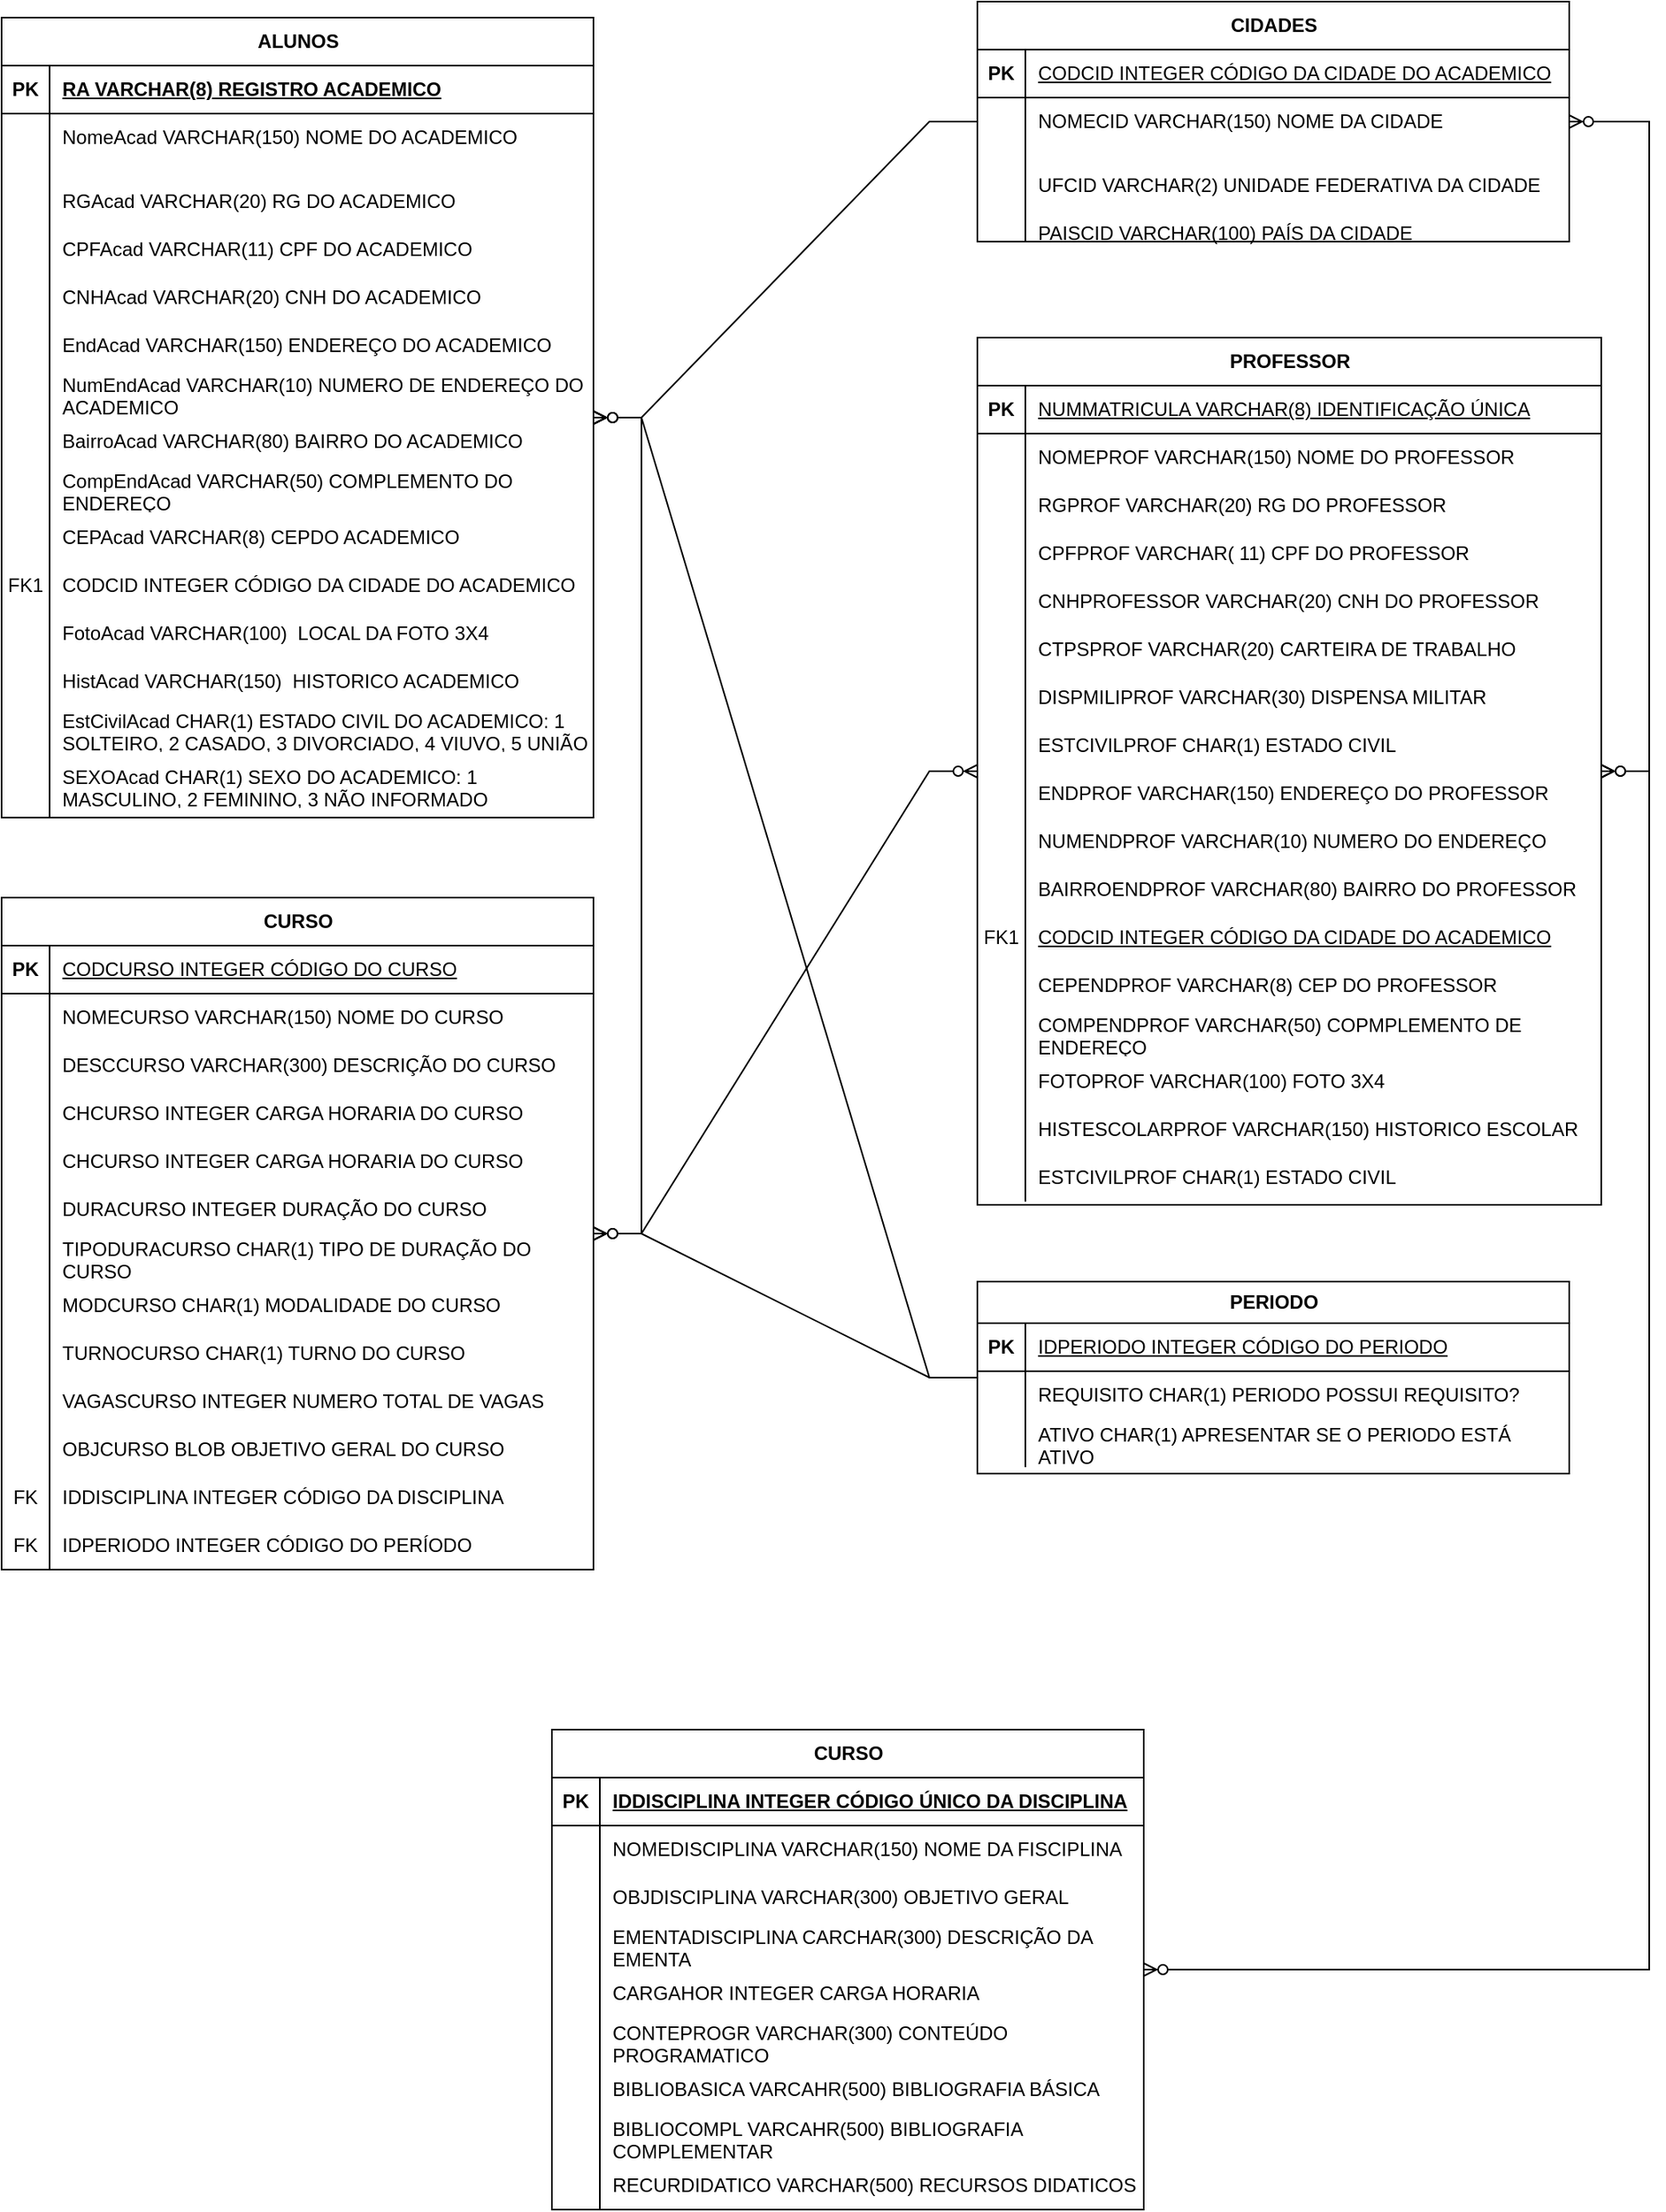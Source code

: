 <mxfile version="24.2.5" type="github">
  <diagram name="Página-1" id="wU5H15ZWIW60FOthoDEp">
    <mxGraphModel dx="1793" dy="975" grid="1" gridSize="10" guides="1" tooltips="1" connect="1" arrows="1" fold="1" page="1" pageScale="1" pageWidth="827" pageHeight="1169" math="0" shadow="0">
      <root>
        <mxCell id="0" />
        <mxCell id="1" parent="0" />
        <mxCell id="S-w_I4y-uB0FJptlfeBz-1" value="ALUNOS" style="shape=table;startSize=30;container=1;collapsible=1;childLayout=tableLayout;fixedRows=1;rowLines=0;fontStyle=1;align=center;resizeLast=1;html=1;" vertex="1" parent="1">
          <mxGeometry x="70" y="90" width="370" height="500.0" as="geometry" />
        </mxCell>
        <mxCell id="S-w_I4y-uB0FJptlfeBz-2" value="" style="shape=tableRow;horizontal=0;startSize=0;swimlaneHead=0;swimlaneBody=0;fillColor=none;collapsible=0;dropTarget=0;points=[[0,0.5],[1,0.5]];portConstraint=eastwest;top=0;left=0;right=0;bottom=1;" vertex="1" parent="S-w_I4y-uB0FJptlfeBz-1">
          <mxGeometry y="30" width="370" height="30" as="geometry" />
        </mxCell>
        <mxCell id="S-w_I4y-uB0FJptlfeBz-3" value="PK" style="shape=partialRectangle;connectable=0;fillColor=none;top=0;left=0;bottom=0;right=0;fontStyle=1;overflow=hidden;whiteSpace=wrap;html=1;" vertex="1" parent="S-w_I4y-uB0FJptlfeBz-2">
          <mxGeometry width="30.0" height="30" as="geometry">
            <mxRectangle width="30.0" height="30" as="alternateBounds" />
          </mxGeometry>
        </mxCell>
        <mxCell id="S-w_I4y-uB0FJptlfeBz-4" value="RA VARCHAR(8) REGISTRO ACADEMICO" style="shape=partialRectangle;connectable=0;fillColor=none;top=0;left=0;bottom=0;right=0;align=left;spacingLeft=6;fontStyle=5;overflow=hidden;whiteSpace=wrap;html=1;" vertex="1" parent="S-w_I4y-uB0FJptlfeBz-2">
          <mxGeometry x="30.0" width="340.0" height="30" as="geometry">
            <mxRectangle width="340.0" height="30" as="alternateBounds" />
          </mxGeometry>
        </mxCell>
        <mxCell id="S-w_I4y-uB0FJptlfeBz-5" value="" style="shape=tableRow;horizontal=0;startSize=0;swimlaneHead=0;swimlaneBody=0;fillColor=none;collapsible=0;dropTarget=0;points=[[0,0.5],[1,0.5]];portConstraint=eastwest;top=0;left=0;right=0;bottom=0;" vertex="1" parent="S-w_I4y-uB0FJptlfeBz-1">
          <mxGeometry y="60" width="370" height="30" as="geometry" />
        </mxCell>
        <mxCell id="S-w_I4y-uB0FJptlfeBz-6" value="" style="shape=partialRectangle;connectable=0;fillColor=none;top=0;left=0;bottom=0;right=0;editable=1;overflow=hidden;whiteSpace=wrap;html=1;" vertex="1" parent="S-w_I4y-uB0FJptlfeBz-5">
          <mxGeometry width="30.0" height="30" as="geometry">
            <mxRectangle width="30.0" height="30" as="alternateBounds" />
          </mxGeometry>
        </mxCell>
        <mxCell id="S-w_I4y-uB0FJptlfeBz-7" value="NomeAcad VARCHAR(150) NOME DO ACADEMICO" style="shape=partialRectangle;connectable=0;fillColor=none;top=0;left=0;bottom=0;right=0;align=left;spacingLeft=6;overflow=hidden;whiteSpace=wrap;html=1;" vertex="1" parent="S-w_I4y-uB0FJptlfeBz-5">
          <mxGeometry x="30.0" width="340.0" height="30" as="geometry">
            <mxRectangle width="340.0" height="30" as="alternateBounds" />
          </mxGeometry>
        </mxCell>
        <mxCell id="S-w_I4y-uB0FJptlfeBz-8" value="" style="shape=tableRow;horizontal=0;startSize=0;swimlaneHead=0;swimlaneBody=0;fillColor=none;collapsible=0;dropTarget=0;points=[[0,0.5],[1,0.5]];portConstraint=eastwest;top=0;left=0;right=0;bottom=0;" vertex="1" parent="S-w_I4y-uB0FJptlfeBz-1">
          <mxGeometry y="90" width="370" height="30" as="geometry" />
        </mxCell>
        <mxCell id="S-w_I4y-uB0FJptlfeBz-9" value="" style="shape=partialRectangle;connectable=0;fillColor=none;top=0;left=0;bottom=0;right=0;editable=1;overflow=hidden;whiteSpace=wrap;html=1;" vertex="1" parent="S-w_I4y-uB0FJptlfeBz-8">
          <mxGeometry width="30.0" height="30" as="geometry">
            <mxRectangle width="30.0" height="30" as="alternateBounds" />
          </mxGeometry>
        </mxCell>
        <mxCell id="S-w_I4y-uB0FJptlfeBz-10" value="" style="shape=partialRectangle;connectable=0;fillColor=none;top=0;left=0;bottom=0;right=0;align=left;spacingLeft=6;overflow=hidden;whiteSpace=wrap;html=1;" vertex="1" parent="S-w_I4y-uB0FJptlfeBz-8">
          <mxGeometry x="30.0" width="340.0" height="30" as="geometry">
            <mxRectangle width="340.0" height="30" as="alternateBounds" />
          </mxGeometry>
        </mxCell>
        <mxCell id="S-w_I4y-uB0FJptlfeBz-11" value="" style="shape=tableRow;horizontal=0;startSize=0;swimlaneHead=0;swimlaneBody=0;fillColor=none;collapsible=0;dropTarget=0;points=[[0,0.5],[1,0.5]];portConstraint=eastwest;top=0;left=0;right=0;bottom=0;" vertex="1" parent="S-w_I4y-uB0FJptlfeBz-1">
          <mxGeometry y="120" width="370" height="380" as="geometry" />
        </mxCell>
        <mxCell id="S-w_I4y-uB0FJptlfeBz-12" value="" style="shape=partialRectangle;connectable=0;fillColor=none;top=0;left=0;bottom=0;right=0;editable=1;overflow=hidden;whiteSpace=wrap;html=1;" vertex="1" parent="S-w_I4y-uB0FJptlfeBz-11">
          <mxGeometry width="30.0" height="380" as="geometry">
            <mxRectangle width="30.0" height="380" as="alternateBounds" />
          </mxGeometry>
        </mxCell>
        <mxCell id="S-w_I4y-uB0FJptlfeBz-13" value="" style="shape=partialRectangle;connectable=0;fillColor=none;top=0;left=0;bottom=0;right=0;align=left;spacingLeft=6;overflow=hidden;whiteSpace=wrap;html=1;" vertex="1" parent="S-w_I4y-uB0FJptlfeBz-11">
          <mxGeometry x="30.0" width="340.0" height="380" as="geometry">
            <mxRectangle width="340.0" height="380" as="alternateBounds" />
          </mxGeometry>
        </mxCell>
        <mxCell id="S-w_I4y-uB0FJptlfeBz-16" value="RGAcad VARCHAR(20) RG DO ACADEMICO" style="shape=partialRectangle;connectable=0;fillColor=none;top=0;left=0;bottom=0;right=0;align=left;spacingLeft=6;overflow=hidden;whiteSpace=wrap;html=1;" vertex="1" parent="1">
          <mxGeometry x="100.0" y="190" width="340.0" height="30" as="geometry">
            <mxRectangle width="340.0" height="30" as="alternateBounds" />
          </mxGeometry>
        </mxCell>
        <mxCell id="S-w_I4y-uB0FJptlfeBz-17" value="CPFAcad VARCHAR(11) CPF DO ACADEMICO" style="shape=partialRectangle;connectable=0;fillColor=none;top=0;left=0;bottom=0;right=0;align=left;spacingLeft=6;overflow=hidden;whiteSpace=wrap;html=1;" vertex="1" parent="1">
          <mxGeometry x="100.0" y="220" width="340.0" height="30" as="geometry">
            <mxRectangle width="340.0" height="30" as="alternateBounds" />
          </mxGeometry>
        </mxCell>
        <mxCell id="S-w_I4y-uB0FJptlfeBz-18" value="" style="shape=tableRow;horizontal=0;startSize=0;swimlaneHead=0;swimlaneBody=0;fillColor=none;collapsible=0;dropTarget=0;points=[[0,0.5],[1,0.5]];portConstraint=eastwest;top=0;left=0;right=0;bottom=0;" vertex="1" parent="1">
          <mxGeometry x="80" y="170" width="370" height="30" as="geometry" />
        </mxCell>
        <mxCell id="S-w_I4y-uB0FJptlfeBz-19" value="" style="shape=partialRectangle;connectable=0;fillColor=none;top=0;left=0;bottom=0;right=0;editable=1;overflow=hidden;whiteSpace=wrap;html=1;" vertex="1" parent="S-w_I4y-uB0FJptlfeBz-18">
          <mxGeometry width="30.0" height="30" as="geometry">
            <mxRectangle width="30.0" height="30" as="alternateBounds" />
          </mxGeometry>
        </mxCell>
        <mxCell id="S-w_I4y-uB0FJptlfeBz-20" value="CNHAcad VARCHAR(20) CNH DO ACADEMICO" style="shape=partialRectangle;connectable=0;fillColor=none;top=0;left=0;bottom=0;right=0;align=left;spacingLeft=6;overflow=hidden;whiteSpace=wrap;html=1;" vertex="1" parent="1">
          <mxGeometry x="100.0" y="250" width="340.0" height="30" as="geometry">
            <mxRectangle width="340.0" height="30" as="alternateBounds" />
          </mxGeometry>
        </mxCell>
        <mxCell id="S-w_I4y-uB0FJptlfeBz-21" value="" style="shape=tableRow;horizontal=0;startSize=0;swimlaneHead=0;swimlaneBody=0;fillColor=none;collapsible=0;dropTarget=0;points=[[0,0.5],[1,0.5]];portConstraint=eastwest;top=0;left=0;right=0;bottom=0;" vertex="1" parent="1">
          <mxGeometry x="80" y="280" width="370" height="30" as="geometry" />
        </mxCell>
        <mxCell id="S-w_I4y-uB0FJptlfeBz-22" value="" style="shape=partialRectangle;connectable=0;fillColor=none;top=0;left=0;bottom=0;right=0;editable=1;overflow=hidden;whiteSpace=wrap;html=1;" vertex="1" parent="S-w_I4y-uB0FJptlfeBz-21">
          <mxGeometry width="30.0" height="30" as="geometry">
            <mxRectangle width="30.0" height="30" as="alternateBounds" />
          </mxGeometry>
        </mxCell>
        <mxCell id="S-w_I4y-uB0FJptlfeBz-23" value="EndAcad VARCHAR(150) ENDEREÇO DO ACADEMICO" style="shape=partialRectangle;connectable=0;fillColor=none;top=0;left=0;bottom=0;right=0;align=left;spacingLeft=6;overflow=hidden;whiteSpace=wrap;html=1;" vertex="1" parent="S-w_I4y-uB0FJptlfeBz-21">
          <mxGeometry x="20.0" width="340.0" height="30" as="geometry">
            <mxRectangle width="340.0" height="30" as="alternateBounds" />
          </mxGeometry>
        </mxCell>
        <mxCell id="S-w_I4y-uB0FJptlfeBz-24" value="" style="shape=tableRow;horizontal=0;startSize=0;swimlaneHead=0;swimlaneBody=0;fillColor=none;collapsible=0;dropTarget=0;points=[[0,0.5],[1,0.5]];portConstraint=eastwest;top=0;left=0;right=0;bottom=0;" vertex="1" parent="1">
          <mxGeometry x="80" y="310" width="370" height="30" as="geometry" />
        </mxCell>
        <mxCell id="S-w_I4y-uB0FJptlfeBz-26" value="NumEndAcad VARCHAR(10) NUMERO DE ENDEREÇO DO ACADEMICO" style="shape=partialRectangle;connectable=0;fillColor=none;top=0;left=0;bottom=0;right=0;align=left;spacingLeft=6;overflow=hidden;whiteSpace=wrap;html=1;" vertex="1" parent="S-w_I4y-uB0FJptlfeBz-24">
          <mxGeometry x="20.0" width="340.0" height="30" as="geometry">
            <mxRectangle width="340.0" height="30" as="alternateBounds" />
          </mxGeometry>
        </mxCell>
        <mxCell id="S-w_I4y-uB0FJptlfeBz-27" value="" style="shape=tableRow;horizontal=0;startSize=0;swimlaneHead=0;swimlaneBody=0;fillColor=none;collapsible=0;dropTarget=0;points=[[0,0.5],[1,0.5]];portConstraint=eastwest;top=0;left=0;right=0;bottom=0;" vertex="1" parent="1">
          <mxGeometry x="80" y="340" width="370" height="30" as="geometry" />
        </mxCell>
        <mxCell id="S-w_I4y-uB0FJptlfeBz-28" value="" style="shape=partialRectangle;connectable=0;fillColor=none;top=0;left=0;bottom=0;right=0;editable=1;overflow=hidden;whiteSpace=wrap;html=1;" vertex="1" parent="S-w_I4y-uB0FJptlfeBz-27">
          <mxGeometry width="30.0" height="30" as="geometry">
            <mxRectangle width="30.0" height="30" as="alternateBounds" />
          </mxGeometry>
        </mxCell>
        <mxCell id="S-w_I4y-uB0FJptlfeBz-29" value="BairroAcad VARCHAR(80) BAIRRO DO ACADEMICO" style="shape=partialRectangle;connectable=0;fillColor=none;top=0;left=0;bottom=0;right=0;align=left;spacingLeft=6;overflow=hidden;whiteSpace=wrap;html=1;" vertex="1" parent="S-w_I4y-uB0FJptlfeBz-27">
          <mxGeometry x="20.0" width="340.0" height="30" as="geometry">
            <mxRectangle width="340.0" height="30" as="alternateBounds" />
          </mxGeometry>
        </mxCell>
        <mxCell id="S-w_I4y-uB0FJptlfeBz-30" value="" style="shape=tableRow;horizontal=0;startSize=0;swimlaneHead=0;swimlaneBody=0;fillColor=none;collapsible=0;dropTarget=0;points=[[0,0.5],[1,0.5]];portConstraint=eastwest;top=0;left=0;right=0;bottom=0;" vertex="1" parent="1">
          <mxGeometry x="120" y="210" width="370" height="30" as="geometry" />
        </mxCell>
        <mxCell id="S-w_I4y-uB0FJptlfeBz-31" value="" style="shape=partialRectangle;connectable=0;fillColor=none;top=0;left=0;bottom=0;right=0;editable=1;overflow=hidden;whiteSpace=wrap;html=1;" vertex="1" parent="S-w_I4y-uB0FJptlfeBz-30">
          <mxGeometry width="30.0" height="30" as="geometry">
            <mxRectangle width="30.0" height="30" as="alternateBounds" />
          </mxGeometry>
        </mxCell>
        <mxCell id="S-w_I4y-uB0FJptlfeBz-32" value="CompEndAcad VARCHAR(50) COMPLEMENTO DO ENDEREÇO" style="shape=partialRectangle;connectable=0;fillColor=none;top=0;left=0;bottom=0;right=0;align=left;spacingLeft=6;overflow=hidden;whiteSpace=wrap;html=1;" vertex="1" parent="1">
          <mxGeometry x="100.0" y="370" width="340.0" height="30" as="geometry">
            <mxRectangle width="340.0" height="30" as="alternateBounds" />
          </mxGeometry>
        </mxCell>
        <mxCell id="S-w_I4y-uB0FJptlfeBz-33" value="" style="shape=tableRow;horizontal=0;startSize=0;swimlaneHead=0;swimlaneBody=0;fillColor=none;collapsible=0;dropTarget=0;points=[[0,0.5],[1,0.5]];portConstraint=eastwest;top=0;left=0;right=0;bottom=0;" vertex="1" parent="1">
          <mxGeometry x="70" y="400" width="370" height="30" as="geometry" />
        </mxCell>
        <mxCell id="S-w_I4y-uB0FJptlfeBz-34" value="" style="shape=partialRectangle;connectable=0;fillColor=none;top=0;left=0;bottom=0;right=0;editable=1;overflow=hidden;whiteSpace=wrap;html=1;" vertex="1" parent="S-w_I4y-uB0FJptlfeBz-33">
          <mxGeometry width="30.0" height="30" as="geometry">
            <mxRectangle width="30.0" height="30" as="alternateBounds" />
          </mxGeometry>
        </mxCell>
        <mxCell id="S-w_I4y-uB0FJptlfeBz-35" value="CEPAcad VARCHAR(8) CEPDO ACADEMICO" style="shape=partialRectangle;connectable=0;fillColor=none;top=0;left=0;bottom=0;right=0;align=left;spacingLeft=6;overflow=hidden;whiteSpace=wrap;html=1;" vertex="1" parent="S-w_I4y-uB0FJptlfeBz-33">
          <mxGeometry x="30.0" width="340.0" height="30" as="geometry">
            <mxRectangle width="340.0" height="30" as="alternateBounds" />
          </mxGeometry>
        </mxCell>
        <mxCell id="S-w_I4y-uB0FJptlfeBz-36" value="CODCID INTEGER CÓDIGO DA CIDADE DO ACADEMICO" style="shape=partialRectangle;connectable=0;fillColor=none;top=0;left=0;bottom=0;right=0;align=left;spacingLeft=6;overflow=hidden;whiteSpace=wrap;html=1;" vertex="1" parent="1">
          <mxGeometry x="100.0" y="430" width="340.0" height="30" as="geometry">
            <mxRectangle width="340.0" height="30" as="alternateBounds" />
          </mxGeometry>
        </mxCell>
        <mxCell id="S-w_I4y-uB0FJptlfeBz-25" value="FK1" style="shape=partialRectangle;connectable=0;fillColor=none;top=0;left=0;bottom=0;right=0;editable=1;overflow=hidden;whiteSpace=wrap;html=1;" vertex="1" parent="1">
          <mxGeometry x="70" y="430" width="30.0" height="30" as="geometry">
            <mxRectangle width="30.0" height="30" as="alternateBounds" />
          </mxGeometry>
        </mxCell>
        <mxCell id="S-w_I4y-uB0FJptlfeBz-37" value="FotoAcad VARCHAR(100)&amp;nbsp; LOCAL DA FOTO 3X4" style="shape=partialRectangle;connectable=0;fillColor=none;top=0;left=0;bottom=0;right=0;align=left;spacingLeft=6;overflow=hidden;whiteSpace=wrap;html=1;" vertex="1" parent="1">
          <mxGeometry x="100.0" y="460" width="340.0" height="30" as="geometry">
            <mxRectangle width="340.0" height="30" as="alternateBounds" />
          </mxGeometry>
        </mxCell>
        <mxCell id="S-w_I4y-uB0FJptlfeBz-38" value="HistAcad VARCHAR(150)&amp;nbsp; HISTORICO ACADEMICO" style="shape=partialRectangle;connectable=0;fillColor=none;top=0;left=0;bottom=0;right=0;align=left;spacingLeft=6;overflow=hidden;whiteSpace=wrap;html=1;" vertex="1" parent="1">
          <mxGeometry x="100.0" y="490" width="340.0" height="30" as="geometry">
            <mxRectangle width="340.0" height="30" as="alternateBounds" />
          </mxGeometry>
        </mxCell>
        <mxCell id="S-w_I4y-uB0FJptlfeBz-39" value="EstCivilAcad CHAR(1) ESTADO CIVIL DO ACADEMICO: 1 SOLTEIRO, 2 CASADO, 3 DIVORCIADO, 4 VIUVO, 5 UNIÃO ESTÁVEL." style="shape=partialRectangle;connectable=0;fillColor=none;top=0;left=0;bottom=0;right=0;align=left;spacingLeft=6;overflow=hidden;whiteSpace=wrap;html=1;" vertex="1" parent="1">
          <mxGeometry x="100.0" y="520" width="340.0" height="30" as="geometry">
            <mxRectangle width="340.0" height="30" as="alternateBounds" />
          </mxGeometry>
        </mxCell>
        <mxCell id="S-w_I4y-uB0FJptlfeBz-40" value="SEXOAcad CHAR(1) SEXO DO ACADEMICO: 1 MASCULINO, 2 FEMININO, 3 NÃO INFORMADO" style="shape=partialRectangle;connectable=0;fillColor=none;top=0;left=0;bottom=0;right=0;align=left;spacingLeft=6;overflow=hidden;whiteSpace=wrap;html=1;" vertex="1" parent="1">
          <mxGeometry x="100.0" y="555" width="340.0" height="30" as="geometry">
            <mxRectangle width="340.0" height="30" as="alternateBounds" />
          </mxGeometry>
        </mxCell>
        <mxCell id="S-w_I4y-uB0FJptlfeBz-41" value="CIDADES" style="shape=table;startSize=30;container=1;collapsible=1;childLayout=tableLayout;fixedRows=1;rowLines=0;fontStyle=1;align=center;resizeLast=1;html=1;" vertex="1" parent="1">
          <mxGeometry x="680" y="80" width="370" height="150" as="geometry" />
        </mxCell>
        <mxCell id="S-w_I4y-uB0FJptlfeBz-42" value="" style="shape=tableRow;horizontal=0;startSize=0;swimlaneHead=0;swimlaneBody=0;fillColor=none;collapsible=0;dropTarget=0;points=[[0,0.5],[1,0.5]];portConstraint=eastwest;top=0;left=0;right=0;bottom=1;" vertex="1" parent="S-w_I4y-uB0FJptlfeBz-41">
          <mxGeometry y="30" width="370" height="30" as="geometry" />
        </mxCell>
        <mxCell id="S-w_I4y-uB0FJptlfeBz-43" value="PK" style="shape=partialRectangle;connectable=0;fillColor=none;top=0;left=0;bottom=0;right=0;fontStyle=1;overflow=hidden;whiteSpace=wrap;html=1;" vertex="1" parent="S-w_I4y-uB0FJptlfeBz-42">
          <mxGeometry width="30" height="30" as="geometry">
            <mxRectangle width="30" height="30" as="alternateBounds" />
          </mxGeometry>
        </mxCell>
        <mxCell id="S-w_I4y-uB0FJptlfeBz-44" value="&lt;span style=&quot;font-weight: 400;&quot;&gt;CODCID INTEGER CÓDIGO DA CIDADE DO ACADEMICO&lt;/span&gt;" style="shape=partialRectangle;connectable=0;fillColor=none;top=0;left=0;bottom=0;right=0;align=left;spacingLeft=6;fontStyle=5;overflow=hidden;whiteSpace=wrap;html=1;" vertex="1" parent="S-w_I4y-uB0FJptlfeBz-42">
          <mxGeometry x="30" width="340" height="30" as="geometry">
            <mxRectangle width="340" height="30" as="alternateBounds" />
          </mxGeometry>
        </mxCell>
        <mxCell id="S-w_I4y-uB0FJptlfeBz-45" value="" style="shape=tableRow;horizontal=0;startSize=0;swimlaneHead=0;swimlaneBody=0;fillColor=none;collapsible=0;dropTarget=0;points=[[0,0.5],[1,0.5]];portConstraint=eastwest;top=0;left=0;right=0;bottom=0;" vertex="1" parent="S-w_I4y-uB0FJptlfeBz-41">
          <mxGeometry y="60" width="370" height="30" as="geometry" />
        </mxCell>
        <mxCell id="S-w_I4y-uB0FJptlfeBz-46" value="" style="shape=partialRectangle;connectable=0;fillColor=none;top=0;left=0;bottom=0;right=0;editable=1;overflow=hidden;whiteSpace=wrap;html=1;" vertex="1" parent="S-w_I4y-uB0FJptlfeBz-45">
          <mxGeometry width="30" height="30" as="geometry">
            <mxRectangle width="30" height="30" as="alternateBounds" />
          </mxGeometry>
        </mxCell>
        <mxCell id="S-w_I4y-uB0FJptlfeBz-47" value="NOMECID VARCHAR(150) NOME DA CIDADE" style="shape=partialRectangle;connectable=0;fillColor=none;top=0;left=0;bottom=0;right=0;align=left;spacingLeft=6;overflow=hidden;whiteSpace=wrap;html=1;" vertex="1" parent="S-w_I4y-uB0FJptlfeBz-45">
          <mxGeometry x="30" width="340" height="30" as="geometry">
            <mxRectangle width="340" height="30" as="alternateBounds" />
          </mxGeometry>
        </mxCell>
        <mxCell id="S-w_I4y-uB0FJptlfeBz-48" value="" style="shape=tableRow;horizontal=0;startSize=0;swimlaneHead=0;swimlaneBody=0;fillColor=none;collapsible=0;dropTarget=0;points=[[0,0.5],[1,0.5]];portConstraint=eastwest;top=0;left=0;right=0;bottom=0;" vertex="1" parent="S-w_I4y-uB0FJptlfeBz-41">
          <mxGeometry y="90" width="370" height="30" as="geometry" />
        </mxCell>
        <mxCell id="S-w_I4y-uB0FJptlfeBz-49" value="" style="shape=partialRectangle;connectable=0;fillColor=none;top=0;left=0;bottom=0;right=0;editable=1;overflow=hidden;whiteSpace=wrap;html=1;" vertex="1" parent="S-w_I4y-uB0FJptlfeBz-48">
          <mxGeometry width="30" height="30" as="geometry">
            <mxRectangle width="30" height="30" as="alternateBounds" />
          </mxGeometry>
        </mxCell>
        <mxCell id="S-w_I4y-uB0FJptlfeBz-50" value="" style="shape=partialRectangle;connectable=0;fillColor=none;top=0;left=0;bottom=0;right=0;align=left;spacingLeft=6;overflow=hidden;whiteSpace=wrap;html=1;" vertex="1" parent="S-w_I4y-uB0FJptlfeBz-48">
          <mxGeometry x="30" width="340" height="30" as="geometry">
            <mxRectangle width="340" height="30" as="alternateBounds" />
          </mxGeometry>
        </mxCell>
        <mxCell id="S-w_I4y-uB0FJptlfeBz-51" value="" style="shape=tableRow;horizontal=0;startSize=0;swimlaneHead=0;swimlaneBody=0;fillColor=none;collapsible=0;dropTarget=0;points=[[0,0.5],[1,0.5]];portConstraint=eastwest;top=0;left=0;right=0;bottom=0;" vertex="1" parent="S-w_I4y-uB0FJptlfeBz-41">
          <mxGeometry y="120" width="370" height="30" as="geometry" />
        </mxCell>
        <mxCell id="S-w_I4y-uB0FJptlfeBz-52" value="" style="shape=partialRectangle;connectable=0;fillColor=none;top=0;left=0;bottom=0;right=0;editable=1;overflow=hidden;whiteSpace=wrap;html=1;" vertex="1" parent="S-w_I4y-uB0FJptlfeBz-51">
          <mxGeometry width="30" height="30" as="geometry">
            <mxRectangle width="30" height="30" as="alternateBounds" />
          </mxGeometry>
        </mxCell>
        <mxCell id="S-w_I4y-uB0FJptlfeBz-53" value="" style="shape=partialRectangle;connectable=0;fillColor=none;top=0;left=0;bottom=0;right=0;align=left;spacingLeft=6;overflow=hidden;whiteSpace=wrap;html=1;" vertex="1" parent="S-w_I4y-uB0FJptlfeBz-51">
          <mxGeometry x="30" width="340" height="30" as="geometry">
            <mxRectangle width="340" height="30" as="alternateBounds" />
          </mxGeometry>
        </mxCell>
        <mxCell id="S-w_I4y-uB0FJptlfeBz-54" value="UFCID VARCHAR(2) UNIDADE FEDERATIVA DA CIDADE" style="shape=partialRectangle;connectable=0;fillColor=none;top=0;left=0;bottom=0;right=0;align=left;spacingLeft=6;overflow=hidden;whiteSpace=wrap;html=1;" vertex="1" parent="1">
          <mxGeometry x="710" y="180" width="340" height="30" as="geometry">
            <mxRectangle width="340" height="30" as="alternateBounds" />
          </mxGeometry>
        </mxCell>
        <mxCell id="S-w_I4y-uB0FJptlfeBz-55" value="PAISCID VARCHAR(100) PAÍS DA CIDADE" style="shape=partialRectangle;connectable=0;fillColor=none;top=0;left=0;bottom=0;right=0;align=left;spacingLeft=6;overflow=hidden;whiteSpace=wrap;html=1;" vertex="1" parent="1">
          <mxGeometry x="710" y="210" width="340" height="30" as="geometry">
            <mxRectangle width="340" height="30" as="alternateBounds" />
          </mxGeometry>
        </mxCell>
        <mxCell id="S-w_I4y-uB0FJptlfeBz-70" value="CURSO" style="shape=table;startSize=30;container=1;collapsible=1;childLayout=tableLayout;fixedRows=1;rowLines=0;fontStyle=1;align=center;resizeLast=1;html=1;" vertex="1" parent="1">
          <mxGeometry x="70" y="640" width="370" height="420" as="geometry" />
        </mxCell>
        <mxCell id="S-w_I4y-uB0FJptlfeBz-71" value="" style="shape=tableRow;horizontal=0;startSize=0;swimlaneHead=0;swimlaneBody=0;fillColor=none;collapsible=0;dropTarget=0;points=[[0,0.5],[1,0.5]];portConstraint=eastwest;top=0;left=0;right=0;bottom=1;" vertex="1" parent="S-w_I4y-uB0FJptlfeBz-70">
          <mxGeometry y="30" width="370" height="30" as="geometry" />
        </mxCell>
        <mxCell id="S-w_I4y-uB0FJptlfeBz-72" value="PK" style="shape=partialRectangle;connectable=0;fillColor=none;top=0;left=0;bottom=0;right=0;fontStyle=1;overflow=hidden;whiteSpace=wrap;html=1;" vertex="1" parent="S-w_I4y-uB0FJptlfeBz-71">
          <mxGeometry width="30" height="30" as="geometry">
            <mxRectangle width="30" height="30" as="alternateBounds" />
          </mxGeometry>
        </mxCell>
        <mxCell id="S-w_I4y-uB0FJptlfeBz-73" value="&lt;span style=&quot;font-weight: 400;&quot;&gt;CODCURSO INTEGER CÓDIGO DO CURSO&lt;/span&gt;" style="shape=partialRectangle;connectable=0;fillColor=none;top=0;left=0;bottom=0;right=0;align=left;spacingLeft=6;fontStyle=5;overflow=hidden;whiteSpace=wrap;html=1;" vertex="1" parent="S-w_I4y-uB0FJptlfeBz-71">
          <mxGeometry x="30" width="340" height="30" as="geometry">
            <mxRectangle width="340" height="30" as="alternateBounds" />
          </mxGeometry>
        </mxCell>
        <mxCell id="S-w_I4y-uB0FJptlfeBz-74" value="" style="shape=tableRow;horizontal=0;startSize=0;swimlaneHead=0;swimlaneBody=0;fillColor=none;collapsible=0;dropTarget=0;points=[[0,0.5],[1,0.5]];portConstraint=eastwest;top=0;left=0;right=0;bottom=0;" vertex="1" parent="S-w_I4y-uB0FJptlfeBz-70">
          <mxGeometry y="60" width="370" height="30" as="geometry" />
        </mxCell>
        <mxCell id="S-w_I4y-uB0FJptlfeBz-75" value="" style="shape=partialRectangle;connectable=0;fillColor=none;top=0;left=0;bottom=0;right=0;editable=1;overflow=hidden;whiteSpace=wrap;html=1;" vertex="1" parent="S-w_I4y-uB0FJptlfeBz-74">
          <mxGeometry width="30" height="30" as="geometry">
            <mxRectangle width="30" height="30" as="alternateBounds" />
          </mxGeometry>
        </mxCell>
        <mxCell id="S-w_I4y-uB0FJptlfeBz-76" value="NOMECURSO VARCHAR(150) NOME DO CURSO" style="shape=partialRectangle;connectable=0;fillColor=none;top=0;left=0;bottom=0;right=0;align=left;spacingLeft=6;overflow=hidden;whiteSpace=wrap;html=1;" vertex="1" parent="S-w_I4y-uB0FJptlfeBz-74">
          <mxGeometry x="30" width="340" height="30" as="geometry">
            <mxRectangle width="340" height="30" as="alternateBounds" />
          </mxGeometry>
        </mxCell>
        <mxCell id="S-w_I4y-uB0FJptlfeBz-77" value="" style="shape=tableRow;horizontal=0;startSize=0;swimlaneHead=0;swimlaneBody=0;fillColor=none;collapsible=0;dropTarget=0;points=[[0,0.5],[1,0.5]];portConstraint=eastwest;top=0;left=0;right=0;bottom=0;" vertex="1" parent="S-w_I4y-uB0FJptlfeBz-70">
          <mxGeometry y="90" width="370" height="30" as="geometry" />
        </mxCell>
        <mxCell id="S-w_I4y-uB0FJptlfeBz-78" value="" style="shape=partialRectangle;connectable=0;fillColor=none;top=0;left=0;bottom=0;right=0;editable=1;overflow=hidden;whiteSpace=wrap;html=1;" vertex="1" parent="S-w_I4y-uB0FJptlfeBz-77">
          <mxGeometry width="30" height="30" as="geometry">
            <mxRectangle width="30" height="30" as="alternateBounds" />
          </mxGeometry>
        </mxCell>
        <mxCell id="S-w_I4y-uB0FJptlfeBz-79" value="DESCCURSO VARCHAR(300) DESCRIÇÃO DO CURSO" style="shape=partialRectangle;connectable=0;fillColor=none;top=0;left=0;bottom=0;right=0;align=left;spacingLeft=6;overflow=hidden;whiteSpace=wrap;html=1;" vertex="1" parent="S-w_I4y-uB0FJptlfeBz-77">
          <mxGeometry x="30" width="340" height="30" as="geometry">
            <mxRectangle width="340" height="30" as="alternateBounds" />
          </mxGeometry>
        </mxCell>
        <mxCell id="S-w_I4y-uB0FJptlfeBz-80" value="" style="shape=tableRow;horizontal=0;startSize=0;swimlaneHead=0;swimlaneBody=0;fillColor=none;collapsible=0;dropTarget=0;points=[[0,0.5],[1,0.5]];portConstraint=eastwest;top=0;left=0;right=0;bottom=0;" vertex="1" parent="S-w_I4y-uB0FJptlfeBz-70">
          <mxGeometry y="120" width="370" height="30" as="geometry" />
        </mxCell>
        <mxCell id="S-w_I4y-uB0FJptlfeBz-81" value="" style="shape=partialRectangle;connectable=0;fillColor=none;top=0;left=0;bottom=0;right=0;editable=1;overflow=hidden;whiteSpace=wrap;html=1;" vertex="1" parent="S-w_I4y-uB0FJptlfeBz-80">
          <mxGeometry width="30" height="30" as="geometry">
            <mxRectangle width="30" height="30" as="alternateBounds" />
          </mxGeometry>
        </mxCell>
        <mxCell id="S-w_I4y-uB0FJptlfeBz-82" value="CHCURSO INTEGER CARGA HORARIA DO CURSO" style="shape=partialRectangle;connectable=0;fillColor=none;top=0;left=0;bottom=0;right=0;align=left;spacingLeft=6;overflow=hidden;whiteSpace=wrap;html=1;" vertex="1" parent="S-w_I4y-uB0FJptlfeBz-80">
          <mxGeometry x="30" width="340" height="30" as="geometry">
            <mxRectangle width="340" height="30" as="alternateBounds" />
          </mxGeometry>
        </mxCell>
        <mxCell id="S-w_I4y-uB0FJptlfeBz-83" value="" style="shape=tableRow;horizontal=0;startSize=0;swimlaneHead=0;swimlaneBody=0;fillColor=none;collapsible=0;dropTarget=0;points=[[0,0.5],[1,0.5]];portConstraint=eastwest;top=0;left=0;right=0;bottom=0;" vertex="1" parent="S-w_I4y-uB0FJptlfeBz-70">
          <mxGeometry y="150" width="370" height="30" as="geometry" />
        </mxCell>
        <mxCell id="S-w_I4y-uB0FJptlfeBz-84" value="" style="shape=partialRectangle;connectable=0;fillColor=none;top=0;left=0;bottom=0;right=0;editable=1;overflow=hidden;whiteSpace=wrap;html=1;" vertex="1" parent="S-w_I4y-uB0FJptlfeBz-83">
          <mxGeometry width="30" height="30" as="geometry">
            <mxRectangle width="30" height="30" as="alternateBounds" />
          </mxGeometry>
        </mxCell>
        <mxCell id="S-w_I4y-uB0FJptlfeBz-85" value="CHCURSO INTEGER CARGA HORARIA DO CURSO" style="shape=partialRectangle;connectable=0;fillColor=none;top=0;left=0;bottom=0;right=0;align=left;spacingLeft=6;overflow=hidden;whiteSpace=wrap;html=1;" vertex="1" parent="S-w_I4y-uB0FJptlfeBz-83">
          <mxGeometry x="30" width="340" height="30" as="geometry">
            <mxRectangle width="340" height="30" as="alternateBounds" />
          </mxGeometry>
        </mxCell>
        <mxCell id="S-w_I4y-uB0FJptlfeBz-86" value="" style="shape=tableRow;horizontal=0;startSize=0;swimlaneHead=0;swimlaneBody=0;fillColor=none;collapsible=0;dropTarget=0;points=[[0,0.5],[1,0.5]];portConstraint=eastwest;top=0;left=0;right=0;bottom=0;" vertex="1" parent="S-w_I4y-uB0FJptlfeBz-70">
          <mxGeometry y="180" width="370" height="30" as="geometry" />
        </mxCell>
        <mxCell id="S-w_I4y-uB0FJptlfeBz-87" value="" style="shape=partialRectangle;connectable=0;fillColor=none;top=0;left=0;bottom=0;right=0;editable=1;overflow=hidden;whiteSpace=wrap;html=1;" vertex="1" parent="S-w_I4y-uB0FJptlfeBz-86">
          <mxGeometry width="30" height="30" as="geometry">
            <mxRectangle width="30" height="30" as="alternateBounds" />
          </mxGeometry>
        </mxCell>
        <mxCell id="S-w_I4y-uB0FJptlfeBz-88" value="DURACURSO INTEGER DURAÇÃO DO CURSO" style="shape=partialRectangle;connectable=0;fillColor=none;top=0;left=0;bottom=0;right=0;align=left;spacingLeft=6;overflow=hidden;whiteSpace=wrap;html=1;" vertex="1" parent="S-w_I4y-uB0FJptlfeBz-86">
          <mxGeometry x="30" width="340" height="30" as="geometry">
            <mxRectangle width="340" height="30" as="alternateBounds" />
          </mxGeometry>
        </mxCell>
        <mxCell id="S-w_I4y-uB0FJptlfeBz-89" value="" style="shape=tableRow;horizontal=0;startSize=0;swimlaneHead=0;swimlaneBody=0;fillColor=none;collapsible=0;dropTarget=0;points=[[0,0.5],[1,0.5]];portConstraint=eastwest;top=0;left=0;right=0;bottom=0;" vertex="1" parent="S-w_I4y-uB0FJptlfeBz-70">
          <mxGeometry y="210" width="370" height="30" as="geometry" />
        </mxCell>
        <mxCell id="S-w_I4y-uB0FJptlfeBz-90" value="" style="shape=partialRectangle;connectable=0;fillColor=none;top=0;left=0;bottom=0;right=0;editable=1;overflow=hidden;whiteSpace=wrap;html=1;" vertex="1" parent="S-w_I4y-uB0FJptlfeBz-89">
          <mxGeometry width="30" height="30" as="geometry">
            <mxRectangle width="30" height="30" as="alternateBounds" />
          </mxGeometry>
        </mxCell>
        <mxCell id="S-w_I4y-uB0FJptlfeBz-91" value="TIPODURACURSO CHAR(1) TIPO DE DURAÇÃO DO CURSO" style="shape=partialRectangle;connectable=0;fillColor=none;top=0;left=0;bottom=0;right=0;align=left;spacingLeft=6;overflow=hidden;whiteSpace=wrap;html=1;" vertex="1" parent="S-w_I4y-uB0FJptlfeBz-89">
          <mxGeometry x="30" width="340" height="30" as="geometry">
            <mxRectangle width="340" height="30" as="alternateBounds" />
          </mxGeometry>
        </mxCell>
        <mxCell id="S-w_I4y-uB0FJptlfeBz-92" value="" style="shape=tableRow;horizontal=0;startSize=0;swimlaneHead=0;swimlaneBody=0;fillColor=none;collapsible=0;dropTarget=0;points=[[0,0.5],[1,0.5]];portConstraint=eastwest;top=0;left=0;right=0;bottom=0;" vertex="1" parent="S-w_I4y-uB0FJptlfeBz-70">
          <mxGeometry y="240" width="370" height="30" as="geometry" />
        </mxCell>
        <mxCell id="S-w_I4y-uB0FJptlfeBz-93" value="" style="shape=partialRectangle;connectable=0;fillColor=none;top=0;left=0;bottom=0;right=0;editable=1;overflow=hidden;whiteSpace=wrap;html=1;" vertex="1" parent="S-w_I4y-uB0FJptlfeBz-92">
          <mxGeometry width="30" height="30" as="geometry">
            <mxRectangle width="30" height="30" as="alternateBounds" />
          </mxGeometry>
        </mxCell>
        <mxCell id="S-w_I4y-uB0FJptlfeBz-94" value="MODCURSO CHAR(1) MODALIDADE DO CURSO" style="shape=partialRectangle;connectable=0;fillColor=none;top=0;left=0;bottom=0;right=0;align=left;spacingLeft=6;overflow=hidden;whiteSpace=wrap;html=1;" vertex="1" parent="S-w_I4y-uB0FJptlfeBz-92">
          <mxGeometry x="30" width="340" height="30" as="geometry">
            <mxRectangle width="340" height="30" as="alternateBounds" />
          </mxGeometry>
        </mxCell>
        <mxCell id="S-w_I4y-uB0FJptlfeBz-95" value="" style="shape=tableRow;horizontal=0;startSize=0;swimlaneHead=0;swimlaneBody=0;fillColor=none;collapsible=0;dropTarget=0;points=[[0,0.5],[1,0.5]];portConstraint=eastwest;top=0;left=0;right=0;bottom=0;" vertex="1" parent="S-w_I4y-uB0FJptlfeBz-70">
          <mxGeometry y="270" width="370" height="30" as="geometry" />
        </mxCell>
        <mxCell id="S-w_I4y-uB0FJptlfeBz-96" value="" style="shape=partialRectangle;connectable=0;fillColor=none;top=0;left=0;bottom=0;right=0;editable=1;overflow=hidden;whiteSpace=wrap;html=1;" vertex="1" parent="S-w_I4y-uB0FJptlfeBz-95">
          <mxGeometry width="30" height="30" as="geometry">
            <mxRectangle width="30" height="30" as="alternateBounds" />
          </mxGeometry>
        </mxCell>
        <mxCell id="S-w_I4y-uB0FJptlfeBz-97" value="TURNOCURSO CHAR(1) TURNO DO CURSO" style="shape=partialRectangle;connectable=0;fillColor=none;top=0;left=0;bottom=0;right=0;align=left;spacingLeft=6;overflow=hidden;whiteSpace=wrap;html=1;" vertex="1" parent="S-w_I4y-uB0FJptlfeBz-95">
          <mxGeometry x="30" width="340" height="30" as="geometry">
            <mxRectangle width="340" height="30" as="alternateBounds" />
          </mxGeometry>
        </mxCell>
        <mxCell id="S-w_I4y-uB0FJptlfeBz-126" value="" style="shape=tableRow;horizontal=0;startSize=0;swimlaneHead=0;swimlaneBody=0;fillColor=none;collapsible=0;dropTarget=0;points=[[0,0.5],[1,0.5]];portConstraint=eastwest;top=0;left=0;right=0;bottom=0;" vertex="1" parent="S-w_I4y-uB0FJptlfeBz-70">
          <mxGeometry y="300" width="370" height="30" as="geometry" />
        </mxCell>
        <mxCell id="S-w_I4y-uB0FJptlfeBz-127" value="" style="shape=partialRectangle;connectable=0;fillColor=none;top=0;left=0;bottom=0;right=0;editable=1;overflow=hidden;whiteSpace=wrap;html=1;" vertex="1" parent="S-w_I4y-uB0FJptlfeBz-126">
          <mxGeometry width="30" height="30" as="geometry">
            <mxRectangle width="30" height="30" as="alternateBounds" />
          </mxGeometry>
        </mxCell>
        <mxCell id="S-w_I4y-uB0FJptlfeBz-128" value="VAGASCURSO INTEGER NUMERO TOTAL DE VAGAS" style="shape=partialRectangle;connectable=0;fillColor=none;top=0;left=0;bottom=0;right=0;align=left;spacingLeft=6;overflow=hidden;whiteSpace=wrap;html=1;" vertex="1" parent="S-w_I4y-uB0FJptlfeBz-126">
          <mxGeometry x="30" width="340" height="30" as="geometry">
            <mxRectangle width="340" height="30" as="alternateBounds" />
          </mxGeometry>
        </mxCell>
        <mxCell id="S-w_I4y-uB0FJptlfeBz-129" value="" style="shape=tableRow;horizontal=0;startSize=0;swimlaneHead=0;swimlaneBody=0;fillColor=none;collapsible=0;dropTarget=0;points=[[0,0.5],[1,0.5]];portConstraint=eastwest;top=0;left=0;right=0;bottom=0;" vertex="1" parent="S-w_I4y-uB0FJptlfeBz-70">
          <mxGeometry y="330" width="370" height="30" as="geometry" />
        </mxCell>
        <mxCell id="S-w_I4y-uB0FJptlfeBz-130" value="" style="shape=partialRectangle;connectable=0;fillColor=none;top=0;left=0;bottom=0;right=0;editable=1;overflow=hidden;whiteSpace=wrap;html=1;" vertex="1" parent="S-w_I4y-uB0FJptlfeBz-129">
          <mxGeometry width="30" height="30" as="geometry">
            <mxRectangle width="30" height="30" as="alternateBounds" />
          </mxGeometry>
        </mxCell>
        <mxCell id="S-w_I4y-uB0FJptlfeBz-131" value="OBJCURSO BLOB OBJETIVO GERAL DO CURSO" style="shape=partialRectangle;connectable=0;fillColor=none;top=0;left=0;bottom=0;right=0;align=left;spacingLeft=6;overflow=hidden;whiteSpace=wrap;html=1;" vertex="1" parent="S-w_I4y-uB0FJptlfeBz-129">
          <mxGeometry x="30" width="340" height="30" as="geometry">
            <mxRectangle width="340" height="30" as="alternateBounds" />
          </mxGeometry>
        </mxCell>
        <mxCell id="S-w_I4y-uB0FJptlfeBz-132" value="" style="shape=tableRow;horizontal=0;startSize=0;swimlaneHead=0;swimlaneBody=0;fillColor=none;collapsible=0;dropTarget=0;points=[[0,0.5],[1,0.5]];portConstraint=eastwest;top=0;left=0;right=0;bottom=0;" vertex="1" parent="S-w_I4y-uB0FJptlfeBz-70">
          <mxGeometry y="360" width="370" height="30" as="geometry" />
        </mxCell>
        <mxCell id="S-w_I4y-uB0FJptlfeBz-133" value="FK" style="shape=partialRectangle;connectable=0;fillColor=none;top=0;left=0;bottom=0;right=0;editable=1;overflow=hidden;whiteSpace=wrap;html=1;" vertex="1" parent="S-w_I4y-uB0FJptlfeBz-132">
          <mxGeometry width="30" height="30" as="geometry">
            <mxRectangle width="30" height="30" as="alternateBounds" />
          </mxGeometry>
        </mxCell>
        <mxCell id="S-w_I4y-uB0FJptlfeBz-134" value="IDDISCIPLINA INTEGER CÓDIGO DA DISCIPLINA" style="shape=partialRectangle;connectable=0;fillColor=none;top=0;left=0;bottom=0;right=0;align=left;spacingLeft=6;overflow=hidden;whiteSpace=wrap;html=1;" vertex="1" parent="S-w_I4y-uB0FJptlfeBz-132">
          <mxGeometry x="30" width="340" height="30" as="geometry">
            <mxRectangle width="340" height="30" as="alternateBounds" />
          </mxGeometry>
        </mxCell>
        <mxCell id="S-w_I4y-uB0FJptlfeBz-135" value="" style="shape=tableRow;horizontal=0;startSize=0;swimlaneHead=0;swimlaneBody=0;fillColor=none;collapsible=0;dropTarget=0;points=[[0,0.5],[1,0.5]];portConstraint=eastwest;top=0;left=0;right=0;bottom=0;" vertex="1" parent="S-w_I4y-uB0FJptlfeBz-70">
          <mxGeometry y="390" width="370" height="30" as="geometry" />
        </mxCell>
        <mxCell id="S-w_I4y-uB0FJptlfeBz-136" value="FK" style="shape=partialRectangle;connectable=0;fillColor=none;top=0;left=0;bottom=0;right=0;editable=1;overflow=hidden;whiteSpace=wrap;html=1;" vertex="1" parent="S-w_I4y-uB0FJptlfeBz-135">
          <mxGeometry width="30" height="30" as="geometry">
            <mxRectangle width="30" height="30" as="alternateBounds" />
          </mxGeometry>
        </mxCell>
        <mxCell id="S-w_I4y-uB0FJptlfeBz-137" value="IDPERIODO INTEGER CÓDIGO DO PERÍODO" style="shape=partialRectangle;connectable=0;fillColor=none;top=0;left=0;bottom=0;right=0;align=left;spacingLeft=6;overflow=hidden;whiteSpace=wrap;html=1;" vertex="1" parent="S-w_I4y-uB0FJptlfeBz-135">
          <mxGeometry x="30" width="340" height="30" as="geometry">
            <mxRectangle width="340" height="30" as="alternateBounds" />
          </mxGeometry>
        </mxCell>
        <mxCell id="S-w_I4y-uB0FJptlfeBz-138" value="CURSO" style="shape=table;startSize=30;container=1;collapsible=1;childLayout=tableLayout;fixedRows=1;rowLines=0;fontStyle=1;align=center;resizeLast=1;html=1;" vertex="1" parent="1">
          <mxGeometry x="414" y="1160" width="370" height="300" as="geometry" />
        </mxCell>
        <mxCell id="S-w_I4y-uB0FJptlfeBz-139" value="" style="shape=tableRow;horizontal=0;startSize=0;swimlaneHead=0;swimlaneBody=0;fillColor=none;collapsible=0;dropTarget=0;points=[[0,0.5],[1,0.5]];portConstraint=eastwest;top=0;left=0;right=0;bottom=1;" vertex="1" parent="S-w_I4y-uB0FJptlfeBz-138">
          <mxGeometry y="30" width="370" height="30" as="geometry" />
        </mxCell>
        <mxCell id="S-w_I4y-uB0FJptlfeBz-140" value="PK" style="shape=partialRectangle;connectable=0;fillColor=none;top=0;left=0;bottom=0;right=0;fontStyle=1;overflow=hidden;whiteSpace=wrap;html=1;" vertex="1" parent="S-w_I4y-uB0FJptlfeBz-139">
          <mxGeometry width="30" height="30" as="geometry">
            <mxRectangle width="30" height="30" as="alternateBounds" />
          </mxGeometry>
        </mxCell>
        <mxCell id="S-w_I4y-uB0FJptlfeBz-141" value="IDDISCIPLINA INTEGER CÓDIGO ÚNICO DA DISCIPLINA" style="shape=partialRectangle;connectable=0;fillColor=none;top=0;left=0;bottom=0;right=0;align=left;spacingLeft=6;fontStyle=5;overflow=hidden;whiteSpace=wrap;html=1;" vertex="1" parent="S-w_I4y-uB0FJptlfeBz-139">
          <mxGeometry x="30" width="340" height="30" as="geometry">
            <mxRectangle width="340" height="30" as="alternateBounds" />
          </mxGeometry>
        </mxCell>
        <mxCell id="S-w_I4y-uB0FJptlfeBz-142" value="" style="shape=tableRow;horizontal=0;startSize=0;swimlaneHead=0;swimlaneBody=0;fillColor=none;collapsible=0;dropTarget=0;points=[[0,0.5],[1,0.5]];portConstraint=eastwest;top=0;left=0;right=0;bottom=0;" vertex="1" parent="S-w_I4y-uB0FJptlfeBz-138">
          <mxGeometry y="60" width="370" height="30" as="geometry" />
        </mxCell>
        <mxCell id="S-w_I4y-uB0FJptlfeBz-143" value="" style="shape=partialRectangle;connectable=0;fillColor=none;top=0;left=0;bottom=0;right=0;editable=1;overflow=hidden;whiteSpace=wrap;html=1;" vertex="1" parent="S-w_I4y-uB0FJptlfeBz-142">
          <mxGeometry width="30" height="30" as="geometry">
            <mxRectangle width="30" height="30" as="alternateBounds" />
          </mxGeometry>
        </mxCell>
        <mxCell id="S-w_I4y-uB0FJptlfeBz-144" value="NOMEDISCIPLINA VARCHAR(150) NOME DA FISCIPLINA" style="shape=partialRectangle;connectable=0;fillColor=none;top=0;left=0;bottom=0;right=0;align=left;spacingLeft=6;overflow=hidden;whiteSpace=wrap;html=1;" vertex="1" parent="S-w_I4y-uB0FJptlfeBz-142">
          <mxGeometry x="30" width="340" height="30" as="geometry">
            <mxRectangle width="340" height="30" as="alternateBounds" />
          </mxGeometry>
        </mxCell>
        <mxCell id="S-w_I4y-uB0FJptlfeBz-145" value="" style="shape=tableRow;horizontal=0;startSize=0;swimlaneHead=0;swimlaneBody=0;fillColor=none;collapsible=0;dropTarget=0;points=[[0,0.5],[1,0.5]];portConstraint=eastwest;top=0;left=0;right=0;bottom=0;" vertex="1" parent="S-w_I4y-uB0FJptlfeBz-138">
          <mxGeometry y="90" width="370" height="30" as="geometry" />
        </mxCell>
        <mxCell id="S-w_I4y-uB0FJptlfeBz-146" value="" style="shape=partialRectangle;connectable=0;fillColor=none;top=0;left=0;bottom=0;right=0;editable=1;overflow=hidden;whiteSpace=wrap;html=1;" vertex="1" parent="S-w_I4y-uB0FJptlfeBz-145">
          <mxGeometry width="30" height="30" as="geometry">
            <mxRectangle width="30" height="30" as="alternateBounds" />
          </mxGeometry>
        </mxCell>
        <mxCell id="S-w_I4y-uB0FJptlfeBz-147" value="OBJDISCIPLINA VARCHAR(300) OBJETIVO GERAL" style="shape=partialRectangle;connectable=0;fillColor=none;top=0;left=0;bottom=0;right=0;align=left;spacingLeft=6;overflow=hidden;whiteSpace=wrap;html=1;" vertex="1" parent="S-w_I4y-uB0FJptlfeBz-145">
          <mxGeometry x="30" width="340" height="30" as="geometry">
            <mxRectangle width="340" height="30" as="alternateBounds" />
          </mxGeometry>
        </mxCell>
        <mxCell id="S-w_I4y-uB0FJptlfeBz-148" value="" style="shape=tableRow;horizontal=0;startSize=0;swimlaneHead=0;swimlaneBody=0;fillColor=none;collapsible=0;dropTarget=0;points=[[0,0.5],[1,0.5]];portConstraint=eastwest;top=0;left=0;right=0;bottom=0;" vertex="1" parent="S-w_I4y-uB0FJptlfeBz-138">
          <mxGeometry y="120" width="370" height="30" as="geometry" />
        </mxCell>
        <mxCell id="S-w_I4y-uB0FJptlfeBz-149" value="" style="shape=partialRectangle;connectable=0;fillColor=none;top=0;left=0;bottom=0;right=0;editable=1;overflow=hidden;whiteSpace=wrap;html=1;" vertex="1" parent="S-w_I4y-uB0FJptlfeBz-148">
          <mxGeometry width="30" height="30" as="geometry">
            <mxRectangle width="30" height="30" as="alternateBounds" />
          </mxGeometry>
        </mxCell>
        <mxCell id="S-w_I4y-uB0FJptlfeBz-150" value="EMENTADISCIPLINA CARCHAR(300) DESCRIÇÃO DA EMENTA" style="shape=partialRectangle;connectable=0;fillColor=none;top=0;left=0;bottom=0;right=0;align=left;spacingLeft=6;overflow=hidden;whiteSpace=wrap;html=1;" vertex="1" parent="S-w_I4y-uB0FJptlfeBz-148">
          <mxGeometry x="30" width="340" height="30" as="geometry">
            <mxRectangle width="340" height="30" as="alternateBounds" />
          </mxGeometry>
        </mxCell>
        <mxCell id="S-w_I4y-uB0FJptlfeBz-151" value="" style="shape=tableRow;horizontal=0;startSize=0;swimlaneHead=0;swimlaneBody=0;fillColor=none;collapsible=0;dropTarget=0;points=[[0,0.5],[1,0.5]];portConstraint=eastwest;top=0;left=0;right=0;bottom=0;" vertex="1" parent="S-w_I4y-uB0FJptlfeBz-138">
          <mxGeometry y="150" width="370" height="30" as="geometry" />
        </mxCell>
        <mxCell id="S-w_I4y-uB0FJptlfeBz-152" value="" style="shape=partialRectangle;connectable=0;fillColor=none;top=0;left=0;bottom=0;right=0;editable=1;overflow=hidden;whiteSpace=wrap;html=1;" vertex="1" parent="S-w_I4y-uB0FJptlfeBz-151">
          <mxGeometry width="30" height="30" as="geometry">
            <mxRectangle width="30" height="30" as="alternateBounds" />
          </mxGeometry>
        </mxCell>
        <mxCell id="S-w_I4y-uB0FJptlfeBz-153" value="CARGAHOR INTEGER CARGA HORARIA&amp;nbsp;" style="shape=partialRectangle;connectable=0;fillColor=none;top=0;left=0;bottom=0;right=0;align=left;spacingLeft=6;overflow=hidden;whiteSpace=wrap;html=1;" vertex="1" parent="S-w_I4y-uB0FJptlfeBz-151">
          <mxGeometry x="30" width="340" height="30" as="geometry">
            <mxRectangle width="340" height="30" as="alternateBounds" />
          </mxGeometry>
        </mxCell>
        <mxCell id="S-w_I4y-uB0FJptlfeBz-154" value="" style="shape=tableRow;horizontal=0;startSize=0;swimlaneHead=0;swimlaneBody=0;fillColor=none;collapsible=0;dropTarget=0;points=[[0,0.5],[1,0.5]];portConstraint=eastwest;top=0;left=0;right=0;bottom=0;" vertex="1" parent="S-w_I4y-uB0FJptlfeBz-138">
          <mxGeometry y="180" width="370" height="30" as="geometry" />
        </mxCell>
        <mxCell id="S-w_I4y-uB0FJptlfeBz-155" value="" style="shape=partialRectangle;connectable=0;fillColor=none;top=0;left=0;bottom=0;right=0;editable=1;overflow=hidden;whiteSpace=wrap;html=1;" vertex="1" parent="S-w_I4y-uB0FJptlfeBz-154">
          <mxGeometry width="30" height="30" as="geometry">
            <mxRectangle width="30" height="30" as="alternateBounds" />
          </mxGeometry>
        </mxCell>
        <mxCell id="S-w_I4y-uB0FJptlfeBz-156" value="CONTEPROGR VARCHAR(300) CONTEÚDO PROGRAMATICO" style="shape=partialRectangle;connectable=0;fillColor=none;top=0;left=0;bottom=0;right=0;align=left;spacingLeft=6;overflow=hidden;whiteSpace=wrap;html=1;" vertex="1" parent="S-w_I4y-uB0FJptlfeBz-154">
          <mxGeometry x="30" width="340" height="30" as="geometry">
            <mxRectangle width="340" height="30" as="alternateBounds" />
          </mxGeometry>
        </mxCell>
        <mxCell id="S-w_I4y-uB0FJptlfeBz-157" value="" style="shape=tableRow;horizontal=0;startSize=0;swimlaneHead=0;swimlaneBody=0;fillColor=none;collapsible=0;dropTarget=0;points=[[0,0.5],[1,0.5]];portConstraint=eastwest;top=0;left=0;right=0;bottom=0;" vertex="1" parent="S-w_I4y-uB0FJptlfeBz-138">
          <mxGeometry y="210" width="370" height="30" as="geometry" />
        </mxCell>
        <mxCell id="S-w_I4y-uB0FJptlfeBz-158" value="" style="shape=partialRectangle;connectable=0;fillColor=none;top=0;left=0;bottom=0;right=0;editable=1;overflow=hidden;whiteSpace=wrap;html=1;" vertex="1" parent="S-w_I4y-uB0FJptlfeBz-157">
          <mxGeometry width="30" height="30" as="geometry">
            <mxRectangle width="30" height="30" as="alternateBounds" />
          </mxGeometry>
        </mxCell>
        <mxCell id="S-w_I4y-uB0FJptlfeBz-159" value="BIBLIOBASICA VARCAHR(500) BIBLIOGRAFIA BÁSICA" style="shape=partialRectangle;connectable=0;fillColor=none;top=0;left=0;bottom=0;right=0;align=left;spacingLeft=6;overflow=hidden;whiteSpace=wrap;html=1;" vertex="1" parent="S-w_I4y-uB0FJptlfeBz-157">
          <mxGeometry x="30" width="340" height="30" as="geometry">
            <mxRectangle width="340" height="30" as="alternateBounds" />
          </mxGeometry>
        </mxCell>
        <mxCell id="S-w_I4y-uB0FJptlfeBz-160" value="" style="shape=tableRow;horizontal=0;startSize=0;swimlaneHead=0;swimlaneBody=0;fillColor=none;collapsible=0;dropTarget=0;points=[[0,0.5],[1,0.5]];portConstraint=eastwest;top=0;left=0;right=0;bottom=0;" vertex="1" parent="S-w_I4y-uB0FJptlfeBz-138">
          <mxGeometry y="240" width="370" height="30" as="geometry" />
        </mxCell>
        <mxCell id="S-w_I4y-uB0FJptlfeBz-161" value="" style="shape=partialRectangle;connectable=0;fillColor=none;top=0;left=0;bottom=0;right=0;editable=1;overflow=hidden;whiteSpace=wrap;html=1;" vertex="1" parent="S-w_I4y-uB0FJptlfeBz-160">
          <mxGeometry width="30" height="30" as="geometry">
            <mxRectangle width="30" height="30" as="alternateBounds" />
          </mxGeometry>
        </mxCell>
        <mxCell id="S-w_I4y-uB0FJptlfeBz-162" value="BIBLIOCOMPL VARCAHR(500) BIBLIOGRAFIA COMPLEMENTAR" style="shape=partialRectangle;connectable=0;fillColor=none;top=0;left=0;bottom=0;right=0;align=left;spacingLeft=6;overflow=hidden;whiteSpace=wrap;html=1;" vertex="1" parent="S-w_I4y-uB0FJptlfeBz-160">
          <mxGeometry x="30" width="340" height="30" as="geometry">
            <mxRectangle width="340" height="30" as="alternateBounds" />
          </mxGeometry>
        </mxCell>
        <mxCell id="S-w_I4y-uB0FJptlfeBz-163" value="" style="shape=tableRow;horizontal=0;startSize=0;swimlaneHead=0;swimlaneBody=0;fillColor=none;collapsible=0;dropTarget=0;points=[[0,0.5],[1,0.5]];portConstraint=eastwest;top=0;left=0;right=0;bottom=0;" vertex="1" parent="S-w_I4y-uB0FJptlfeBz-138">
          <mxGeometry y="270" width="370" height="30" as="geometry" />
        </mxCell>
        <mxCell id="S-w_I4y-uB0FJptlfeBz-164" value="" style="shape=partialRectangle;connectable=0;fillColor=none;top=0;left=0;bottom=0;right=0;editable=1;overflow=hidden;whiteSpace=wrap;html=1;" vertex="1" parent="S-w_I4y-uB0FJptlfeBz-163">
          <mxGeometry width="30" height="30" as="geometry">
            <mxRectangle width="30" height="30" as="alternateBounds" />
          </mxGeometry>
        </mxCell>
        <mxCell id="S-w_I4y-uB0FJptlfeBz-165" value="RECURDIDATICO VARCHAR(500) RECURSOS DIDATICOS" style="shape=partialRectangle;connectable=0;fillColor=none;top=0;left=0;bottom=0;right=0;align=left;spacingLeft=6;overflow=hidden;whiteSpace=wrap;html=1;" vertex="1" parent="S-w_I4y-uB0FJptlfeBz-163">
          <mxGeometry x="30" width="340" height="30" as="geometry">
            <mxRectangle width="340" height="30" as="alternateBounds" />
          </mxGeometry>
        </mxCell>
        <mxCell id="S-w_I4y-uB0FJptlfeBz-194" value="PROFESSOR" style="shape=table;startSize=30;container=1;collapsible=1;childLayout=tableLayout;fixedRows=1;rowLines=0;fontStyle=1;align=center;resizeLast=1;html=1;" vertex="1" parent="1">
          <mxGeometry x="680" y="290" width="390" height="542" as="geometry" />
        </mxCell>
        <mxCell id="S-w_I4y-uB0FJptlfeBz-195" value="" style="shape=tableRow;horizontal=0;startSize=0;swimlaneHead=0;swimlaneBody=0;fillColor=none;collapsible=0;dropTarget=0;points=[[0,0.5],[1,0.5]];portConstraint=eastwest;top=0;left=0;right=0;bottom=1;" vertex="1" parent="S-w_I4y-uB0FJptlfeBz-194">
          <mxGeometry y="30" width="390" height="30" as="geometry" />
        </mxCell>
        <mxCell id="S-w_I4y-uB0FJptlfeBz-196" value="PK" style="shape=partialRectangle;connectable=0;fillColor=none;top=0;left=0;bottom=0;right=0;fontStyle=1;overflow=hidden;whiteSpace=wrap;html=1;" vertex="1" parent="S-w_I4y-uB0FJptlfeBz-195">
          <mxGeometry width="30" height="30" as="geometry">
            <mxRectangle width="30" height="30" as="alternateBounds" />
          </mxGeometry>
        </mxCell>
        <mxCell id="S-w_I4y-uB0FJptlfeBz-197" value="&lt;span style=&quot;font-weight: 400;&quot;&gt;NUMMATRICULA VARCHAR(8) IDENTIFICAÇÃO ÚNICA&lt;/span&gt;" style="shape=partialRectangle;connectable=0;fillColor=none;top=0;left=0;bottom=0;right=0;align=left;spacingLeft=6;fontStyle=5;overflow=hidden;whiteSpace=wrap;html=1;" vertex="1" parent="S-w_I4y-uB0FJptlfeBz-195">
          <mxGeometry x="30" width="360" height="30" as="geometry">
            <mxRectangle width="360" height="30" as="alternateBounds" />
          </mxGeometry>
        </mxCell>
        <mxCell id="S-w_I4y-uB0FJptlfeBz-198" value="" style="shape=tableRow;horizontal=0;startSize=0;swimlaneHead=0;swimlaneBody=0;fillColor=none;collapsible=0;dropTarget=0;points=[[0,0.5],[1,0.5]];portConstraint=eastwest;top=0;left=0;right=0;bottom=0;" vertex="1" parent="S-w_I4y-uB0FJptlfeBz-194">
          <mxGeometry y="60" width="390" height="30" as="geometry" />
        </mxCell>
        <mxCell id="S-w_I4y-uB0FJptlfeBz-199" value="" style="shape=partialRectangle;connectable=0;fillColor=none;top=0;left=0;bottom=0;right=0;editable=1;overflow=hidden;whiteSpace=wrap;html=1;" vertex="1" parent="S-w_I4y-uB0FJptlfeBz-198">
          <mxGeometry width="30" height="30" as="geometry">
            <mxRectangle width="30" height="30" as="alternateBounds" />
          </mxGeometry>
        </mxCell>
        <mxCell id="S-w_I4y-uB0FJptlfeBz-200" value="NOMEPROF VARCHAR(150) NOME DO PROFESSOR" style="shape=partialRectangle;connectable=0;fillColor=none;top=0;left=0;bottom=0;right=0;align=left;spacingLeft=6;overflow=hidden;whiteSpace=wrap;html=1;" vertex="1" parent="S-w_I4y-uB0FJptlfeBz-198">
          <mxGeometry x="30" width="360" height="30" as="geometry">
            <mxRectangle width="360" height="30" as="alternateBounds" />
          </mxGeometry>
        </mxCell>
        <mxCell id="S-w_I4y-uB0FJptlfeBz-201" value="" style="shape=tableRow;horizontal=0;startSize=0;swimlaneHead=0;swimlaneBody=0;fillColor=none;collapsible=0;dropTarget=0;points=[[0,0.5],[1,0.5]];portConstraint=eastwest;top=0;left=0;right=0;bottom=0;" vertex="1" parent="S-w_I4y-uB0FJptlfeBz-194">
          <mxGeometry y="90" width="390" height="30" as="geometry" />
        </mxCell>
        <mxCell id="S-w_I4y-uB0FJptlfeBz-202" value="" style="shape=partialRectangle;connectable=0;fillColor=none;top=0;left=0;bottom=0;right=0;editable=1;overflow=hidden;whiteSpace=wrap;html=1;" vertex="1" parent="S-w_I4y-uB0FJptlfeBz-201">
          <mxGeometry width="30" height="30" as="geometry">
            <mxRectangle width="30" height="30" as="alternateBounds" />
          </mxGeometry>
        </mxCell>
        <mxCell id="S-w_I4y-uB0FJptlfeBz-203" value="RGPROF VARCHAR(20) RG DO PROFESSOR" style="shape=partialRectangle;connectable=0;fillColor=none;top=0;left=0;bottom=0;right=0;align=left;spacingLeft=6;overflow=hidden;whiteSpace=wrap;html=1;" vertex="1" parent="S-w_I4y-uB0FJptlfeBz-201">
          <mxGeometry x="30" width="360" height="30" as="geometry">
            <mxRectangle width="360" height="30" as="alternateBounds" />
          </mxGeometry>
        </mxCell>
        <mxCell id="S-w_I4y-uB0FJptlfeBz-204" value="" style="shape=tableRow;horizontal=0;startSize=0;swimlaneHead=0;swimlaneBody=0;fillColor=none;collapsible=0;dropTarget=0;points=[[0,0.5],[1,0.5]];portConstraint=eastwest;top=0;left=0;right=0;bottom=0;" vertex="1" parent="S-w_I4y-uB0FJptlfeBz-194">
          <mxGeometry y="120" width="390" height="30" as="geometry" />
        </mxCell>
        <mxCell id="S-w_I4y-uB0FJptlfeBz-205" value="" style="shape=partialRectangle;connectable=0;fillColor=none;top=0;left=0;bottom=0;right=0;editable=1;overflow=hidden;whiteSpace=wrap;html=1;" vertex="1" parent="S-w_I4y-uB0FJptlfeBz-204">
          <mxGeometry width="30" height="30" as="geometry">
            <mxRectangle width="30" height="30" as="alternateBounds" />
          </mxGeometry>
        </mxCell>
        <mxCell id="S-w_I4y-uB0FJptlfeBz-206" value="CPFPROF VARCHAR( 11) CPF DO PROFESSOR" style="shape=partialRectangle;connectable=0;fillColor=none;top=0;left=0;bottom=0;right=0;align=left;spacingLeft=6;overflow=hidden;whiteSpace=wrap;html=1;" vertex="1" parent="S-w_I4y-uB0FJptlfeBz-204">
          <mxGeometry x="30" width="360" height="30" as="geometry">
            <mxRectangle width="360" height="30" as="alternateBounds" />
          </mxGeometry>
        </mxCell>
        <mxCell id="S-w_I4y-uB0FJptlfeBz-207" value="" style="shape=tableRow;horizontal=0;startSize=0;swimlaneHead=0;swimlaneBody=0;fillColor=none;collapsible=0;dropTarget=0;points=[[0,0.5],[1,0.5]];portConstraint=eastwest;top=0;left=0;right=0;bottom=0;" vertex="1" parent="S-w_I4y-uB0FJptlfeBz-194">
          <mxGeometry y="150" width="390" height="30" as="geometry" />
        </mxCell>
        <mxCell id="S-w_I4y-uB0FJptlfeBz-208" value="" style="shape=partialRectangle;connectable=0;fillColor=none;top=0;left=0;bottom=0;right=0;editable=1;overflow=hidden;whiteSpace=wrap;html=1;" vertex="1" parent="S-w_I4y-uB0FJptlfeBz-207">
          <mxGeometry width="30" height="30" as="geometry">
            <mxRectangle width="30" height="30" as="alternateBounds" />
          </mxGeometry>
        </mxCell>
        <mxCell id="S-w_I4y-uB0FJptlfeBz-209" value="CNHPROFESSOR VARCHAR(20) CNH DO PROFESSOR" style="shape=partialRectangle;connectable=0;fillColor=none;top=0;left=0;bottom=0;right=0;align=left;spacingLeft=6;overflow=hidden;whiteSpace=wrap;html=1;" vertex="1" parent="S-w_I4y-uB0FJptlfeBz-207">
          <mxGeometry x="30" width="360" height="30" as="geometry">
            <mxRectangle width="360" height="30" as="alternateBounds" />
          </mxGeometry>
        </mxCell>
        <mxCell id="S-w_I4y-uB0FJptlfeBz-210" value="" style="shape=tableRow;horizontal=0;startSize=0;swimlaneHead=0;swimlaneBody=0;fillColor=none;collapsible=0;dropTarget=0;points=[[0,0.5],[1,0.5]];portConstraint=eastwest;top=0;left=0;right=0;bottom=0;" vertex="1" parent="S-w_I4y-uB0FJptlfeBz-194">
          <mxGeometry y="180" width="390" height="30" as="geometry" />
        </mxCell>
        <mxCell id="S-w_I4y-uB0FJptlfeBz-211" value="" style="shape=partialRectangle;connectable=0;fillColor=none;top=0;left=0;bottom=0;right=0;editable=1;overflow=hidden;whiteSpace=wrap;html=1;" vertex="1" parent="S-w_I4y-uB0FJptlfeBz-210">
          <mxGeometry width="30" height="30" as="geometry">
            <mxRectangle width="30" height="30" as="alternateBounds" />
          </mxGeometry>
        </mxCell>
        <mxCell id="S-w_I4y-uB0FJptlfeBz-212" value="CTPSPROF VARCHAR(20) CARTEIRA DE TRABALHO" style="shape=partialRectangle;connectable=0;fillColor=none;top=0;left=0;bottom=0;right=0;align=left;spacingLeft=6;overflow=hidden;whiteSpace=wrap;html=1;" vertex="1" parent="S-w_I4y-uB0FJptlfeBz-210">
          <mxGeometry x="30" width="360" height="30" as="geometry">
            <mxRectangle width="360" height="30" as="alternateBounds" />
          </mxGeometry>
        </mxCell>
        <mxCell id="S-w_I4y-uB0FJptlfeBz-213" value="" style="shape=tableRow;horizontal=0;startSize=0;swimlaneHead=0;swimlaneBody=0;fillColor=none;collapsible=0;dropTarget=0;points=[[0,0.5],[1,0.5]];portConstraint=eastwest;top=0;left=0;right=0;bottom=0;" vertex="1" parent="S-w_I4y-uB0FJptlfeBz-194">
          <mxGeometry y="210" width="390" height="30" as="geometry" />
        </mxCell>
        <mxCell id="S-w_I4y-uB0FJptlfeBz-214" value="" style="shape=partialRectangle;connectable=0;fillColor=none;top=0;left=0;bottom=0;right=0;editable=1;overflow=hidden;whiteSpace=wrap;html=1;" vertex="1" parent="S-w_I4y-uB0FJptlfeBz-213">
          <mxGeometry width="30" height="30" as="geometry">
            <mxRectangle width="30" height="30" as="alternateBounds" />
          </mxGeometry>
        </mxCell>
        <mxCell id="S-w_I4y-uB0FJptlfeBz-215" value="DISPMILIPROF VARCHAR(30) DISPENSA MILITAR" style="shape=partialRectangle;connectable=0;fillColor=none;top=0;left=0;bottom=0;right=0;align=left;spacingLeft=6;overflow=hidden;whiteSpace=wrap;html=1;" vertex="1" parent="S-w_I4y-uB0FJptlfeBz-213">
          <mxGeometry x="30" width="360" height="30" as="geometry">
            <mxRectangle width="360" height="30" as="alternateBounds" />
          </mxGeometry>
        </mxCell>
        <mxCell id="S-w_I4y-uB0FJptlfeBz-216" value="" style="shape=tableRow;horizontal=0;startSize=0;swimlaneHead=0;swimlaneBody=0;fillColor=none;collapsible=0;dropTarget=0;points=[[0,0.5],[1,0.5]];portConstraint=eastwest;top=0;left=0;right=0;bottom=0;" vertex="1" parent="S-w_I4y-uB0FJptlfeBz-194">
          <mxGeometry y="240" width="390" height="30" as="geometry" />
        </mxCell>
        <mxCell id="S-w_I4y-uB0FJptlfeBz-217" value="" style="shape=partialRectangle;connectable=0;fillColor=none;top=0;left=0;bottom=0;right=0;editable=1;overflow=hidden;whiteSpace=wrap;html=1;" vertex="1" parent="S-w_I4y-uB0FJptlfeBz-216">
          <mxGeometry width="30" height="30" as="geometry">
            <mxRectangle width="30" height="30" as="alternateBounds" />
          </mxGeometry>
        </mxCell>
        <mxCell id="S-w_I4y-uB0FJptlfeBz-218" value="ESTCIVILPROF CHAR(1) ESTADO CIVIL" style="shape=partialRectangle;connectable=0;fillColor=none;top=0;left=0;bottom=0;right=0;align=left;spacingLeft=6;overflow=hidden;whiteSpace=wrap;html=1;" vertex="1" parent="S-w_I4y-uB0FJptlfeBz-216">
          <mxGeometry x="30" width="360" height="30" as="geometry">
            <mxRectangle width="360" height="30" as="alternateBounds" />
          </mxGeometry>
        </mxCell>
        <mxCell id="S-w_I4y-uB0FJptlfeBz-219" value="" style="shape=tableRow;horizontal=0;startSize=0;swimlaneHead=0;swimlaneBody=0;fillColor=none;collapsible=0;dropTarget=0;points=[[0,0.5],[1,0.5]];portConstraint=eastwest;top=0;left=0;right=0;bottom=0;" vertex="1" parent="S-w_I4y-uB0FJptlfeBz-194">
          <mxGeometry y="270" width="390" height="30" as="geometry" />
        </mxCell>
        <mxCell id="S-w_I4y-uB0FJptlfeBz-220" value="" style="shape=partialRectangle;connectable=0;fillColor=none;top=0;left=0;bottom=0;right=0;editable=1;overflow=hidden;whiteSpace=wrap;html=1;" vertex="1" parent="S-w_I4y-uB0FJptlfeBz-219">
          <mxGeometry width="30" height="30" as="geometry">
            <mxRectangle width="30" height="30" as="alternateBounds" />
          </mxGeometry>
        </mxCell>
        <mxCell id="S-w_I4y-uB0FJptlfeBz-221" value="ENDPROF VARCHAR(150) ENDEREÇO DO PROFESSOR" style="shape=partialRectangle;connectable=0;fillColor=none;top=0;left=0;bottom=0;right=0;align=left;spacingLeft=6;overflow=hidden;whiteSpace=wrap;html=1;" vertex="1" parent="S-w_I4y-uB0FJptlfeBz-219">
          <mxGeometry x="30" width="360" height="30" as="geometry">
            <mxRectangle width="360" height="30" as="alternateBounds" />
          </mxGeometry>
        </mxCell>
        <mxCell id="S-w_I4y-uB0FJptlfeBz-222" value="" style="shape=tableRow;horizontal=0;startSize=0;swimlaneHead=0;swimlaneBody=0;fillColor=none;collapsible=0;dropTarget=0;points=[[0,0.5],[1,0.5]];portConstraint=eastwest;top=0;left=0;right=0;bottom=0;" vertex="1" parent="S-w_I4y-uB0FJptlfeBz-194">
          <mxGeometry y="300" width="390" height="30" as="geometry" />
        </mxCell>
        <mxCell id="S-w_I4y-uB0FJptlfeBz-223" value="" style="shape=partialRectangle;connectable=0;fillColor=none;top=0;left=0;bottom=0;right=0;editable=1;overflow=hidden;whiteSpace=wrap;html=1;" vertex="1" parent="S-w_I4y-uB0FJptlfeBz-222">
          <mxGeometry width="30" height="30" as="geometry">
            <mxRectangle width="30" height="30" as="alternateBounds" />
          </mxGeometry>
        </mxCell>
        <mxCell id="S-w_I4y-uB0FJptlfeBz-224" value="NUMENDPROF VARCHAR(10) NUMERO DO ENDEREÇO" style="shape=partialRectangle;connectable=0;fillColor=none;top=0;left=0;bottom=0;right=0;align=left;spacingLeft=6;overflow=hidden;whiteSpace=wrap;html=1;" vertex="1" parent="S-w_I4y-uB0FJptlfeBz-222">
          <mxGeometry x="30" width="360" height="30" as="geometry">
            <mxRectangle width="360" height="30" as="alternateBounds" />
          </mxGeometry>
        </mxCell>
        <mxCell id="S-w_I4y-uB0FJptlfeBz-225" value="" style="shape=tableRow;horizontal=0;startSize=0;swimlaneHead=0;swimlaneBody=0;fillColor=none;collapsible=0;dropTarget=0;points=[[0,0.5],[1,0.5]];portConstraint=eastwest;top=0;left=0;right=0;bottom=0;" vertex="1" parent="S-w_I4y-uB0FJptlfeBz-194">
          <mxGeometry y="330" width="390" height="30" as="geometry" />
        </mxCell>
        <mxCell id="S-w_I4y-uB0FJptlfeBz-226" value="" style="shape=partialRectangle;connectable=0;fillColor=none;top=0;left=0;bottom=0;right=0;editable=1;overflow=hidden;whiteSpace=wrap;html=1;" vertex="1" parent="S-w_I4y-uB0FJptlfeBz-225">
          <mxGeometry width="30" height="30" as="geometry">
            <mxRectangle width="30" height="30" as="alternateBounds" />
          </mxGeometry>
        </mxCell>
        <mxCell id="S-w_I4y-uB0FJptlfeBz-227" value="BAIRROENDPROF VARCHAR(80) BAIRRO DO PROFESSOR" style="shape=partialRectangle;connectable=0;fillColor=none;top=0;left=0;bottom=0;right=0;align=left;spacingLeft=6;overflow=hidden;whiteSpace=wrap;html=1;" vertex="1" parent="S-w_I4y-uB0FJptlfeBz-225">
          <mxGeometry x="30" width="360" height="30" as="geometry">
            <mxRectangle width="360" height="30" as="alternateBounds" />
          </mxGeometry>
        </mxCell>
        <mxCell id="S-w_I4y-uB0FJptlfeBz-228" value="" style="shape=tableRow;horizontal=0;startSize=0;swimlaneHead=0;swimlaneBody=0;fillColor=none;collapsible=0;dropTarget=0;points=[[0,0.5],[1,0.5]];portConstraint=eastwest;top=0;left=0;right=0;bottom=0;" vertex="1" parent="S-w_I4y-uB0FJptlfeBz-194">
          <mxGeometry y="360" width="390" height="30" as="geometry" />
        </mxCell>
        <mxCell id="S-w_I4y-uB0FJptlfeBz-229" value="FK1" style="shape=partialRectangle;connectable=0;fillColor=none;top=0;left=0;bottom=0;right=0;editable=1;overflow=hidden;whiteSpace=wrap;html=1;" vertex="1" parent="S-w_I4y-uB0FJptlfeBz-228">
          <mxGeometry width="30" height="30" as="geometry">
            <mxRectangle width="30" height="30" as="alternateBounds" />
          </mxGeometry>
        </mxCell>
        <mxCell id="S-w_I4y-uB0FJptlfeBz-230" value="&lt;span style=&quot;text-decoration-line: underline;&quot;&gt;CODCID INTEGER CÓDIGO DA CIDADE DO ACADEMICO&lt;/span&gt;" style="shape=partialRectangle;connectable=0;fillColor=none;top=0;left=0;bottom=0;right=0;align=left;spacingLeft=6;overflow=hidden;whiteSpace=wrap;html=1;" vertex="1" parent="S-w_I4y-uB0FJptlfeBz-228">
          <mxGeometry x="30" width="360" height="30" as="geometry">
            <mxRectangle width="360" height="30" as="alternateBounds" />
          </mxGeometry>
        </mxCell>
        <mxCell id="S-w_I4y-uB0FJptlfeBz-231" value="" style="shape=tableRow;horizontal=0;startSize=0;swimlaneHead=0;swimlaneBody=0;fillColor=none;collapsible=0;dropTarget=0;points=[[0,0.5],[1,0.5]];portConstraint=eastwest;top=0;left=0;right=0;bottom=0;" vertex="1" parent="S-w_I4y-uB0FJptlfeBz-194">
          <mxGeometry y="390" width="390" height="30" as="geometry" />
        </mxCell>
        <mxCell id="S-w_I4y-uB0FJptlfeBz-232" value="" style="shape=partialRectangle;connectable=0;fillColor=none;top=0;left=0;bottom=0;right=0;editable=1;overflow=hidden;whiteSpace=wrap;html=1;" vertex="1" parent="S-w_I4y-uB0FJptlfeBz-231">
          <mxGeometry width="30" height="30" as="geometry">
            <mxRectangle width="30" height="30" as="alternateBounds" />
          </mxGeometry>
        </mxCell>
        <mxCell id="S-w_I4y-uB0FJptlfeBz-233" value="CEPENDPROF VARCHAR(8) CEP DO PROFESSOR" style="shape=partialRectangle;connectable=0;fillColor=none;top=0;left=0;bottom=0;right=0;align=left;spacingLeft=6;overflow=hidden;whiteSpace=wrap;html=1;" vertex="1" parent="S-w_I4y-uB0FJptlfeBz-231">
          <mxGeometry x="30" width="360" height="30" as="geometry">
            <mxRectangle width="360" height="30" as="alternateBounds" />
          </mxGeometry>
        </mxCell>
        <mxCell id="S-w_I4y-uB0FJptlfeBz-244" value="" style="shape=tableRow;horizontal=0;startSize=0;swimlaneHead=0;swimlaneBody=0;fillColor=none;collapsible=0;dropTarget=0;points=[[0,0.5],[1,0.5]];portConstraint=eastwest;top=0;left=0;right=0;bottom=0;" vertex="1" parent="S-w_I4y-uB0FJptlfeBz-194">
          <mxGeometry y="420" width="390" height="30" as="geometry" />
        </mxCell>
        <mxCell id="S-w_I4y-uB0FJptlfeBz-245" value="" style="shape=partialRectangle;connectable=0;fillColor=none;top=0;left=0;bottom=0;right=0;editable=1;overflow=hidden;whiteSpace=wrap;html=1;" vertex="1" parent="S-w_I4y-uB0FJptlfeBz-244">
          <mxGeometry width="30" height="30" as="geometry">
            <mxRectangle width="30" height="30" as="alternateBounds" />
          </mxGeometry>
        </mxCell>
        <mxCell id="S-w_I4y-uB0FJptlfeBz-246" value="COMPENDPROF VARCHAR(50) COPMPLEMENTO DE ENDEREÇO" style="shape=partialRectangle;connectable=0;fillColor=none;top=0;left=0;bottom=0;right=0;align=left;spacingLeft=6;overflow=hidden;whiteSpace=wrap;html=1;" vertex="1" parent="S-w_I4y-uB0FJptlfeBz-244">
          <mxGeometry x="30" width="360" height="30" as="geometry">
            <mxRectangle width="360" height="30" as="alternateBounds" />
          </mxGeometry>
        </mxCell>
        <mxCell id="S-w_I4y-uB0FJptlfeBz-247" value="" style="shape=tableRow;horizontal=0;startSize=0;swimlaneHead=0;swimlaneBody=0;fillColor=none;collapsible=0;dropTarget=0;points=[[0,0.5],[1,0.5]];portConstraint=eastwest;top=0;left=0;right=0;bottom=0;" vertex="1" parent="S-w_I4y-uB0FJptlfeBz-194">
          <mxGeometry y="450" width="390" height="30" as="geometry" />
        </mxCell>
        <mxCell id="S-w_I4y-uB0FJptlfeBz-248" value="" style="shape=partialRectangle;connectable=0;fillColor=none;top=0;left=0;bottom=0;right=0;editable=1;overflow=hidden;whiteSpace=wrap;html=1;" vertex="1" parent="S-w_I4y-uB0FJptlfeBz-247">
          <mxGeometry width="30" height="30" as="geometry">
            <mxRectangle width="30" height="30" as="alternateBounds" />
          </mxGeometry>
        </mxCell>
        <mxCell id="S-w_I4y-uB0FJptlfeBz-249" value="FOTOPROF VARCHAR(100) FOTO 3X4" style="shape=partialRectangle;connectable=0;fillColor=none;top=0;left=0;bottom=0;right=0;align=left;spacingLeft=6;overflow=hidden;whiteSpace=wrap;html=1;" vertex="1" parent="S-w_I4y-uB0FJptlfeBz-247">
          <mxGeometry x="30" width="360" height="30" as="geometry">
            <mxRectangle width="360" height="30" as="alternateBounds" />
          </mxGeometry>
        </mxCell>
        <mxCell id="S-w_I4y-uB0FJptlfeBz-250" value="" style="shape=tableRow;horizontal=0;startSize=0;swimlaneHead=0;swimlaneBody=0;fillColor=none;collapsible=0;dropTarget=0;points=[[0,0.5],[1,0.5]];portConstraint=eastwest;top=0;left=0;right=0;bottom=0;" vertex="1" parent="S-w_I4y-uB0FJptlfeBz-194">
          <mxGeometry y="480" width="390" height="30" as="geometry" />
        </mxCell>
        <mxCell id="S-w_I4y-uB0FJptlfeBz-251" value="" style="shape=partialRectangle;connectable=0;fillColor=none;top=0;left=0;bottom=0;right=0;editable=1;overflow=hidden;whiteSpace=wrap;html=1;" vertex="1" parent="S-w_I4y-uB0FJptlfeBz-250">
          <mxGeometry width="30" height="30" as="geometry">
            <mxRectangle width="30" height="30" as="alternateBounds" />
          </mxGeometry>
        </mxCell>
        <mxCell id="S-w_I4y-uB0FJptlfeBz-252" value="HISTESCOLARPROF VARCHAR(150) HISTORICO ESCOLAR" style="shape=partialRectangle;connectable=0;fillColor=none;top=0;left=0;bottom=0;right=0;align=left;spacingLeft=6;overflow=hidden;whiteSpace=wrap;html=1;" vertex="1" parent="S-w_I4y-uB0FJptlfeBz-250">
          <mxGeometry x="30" width="360" height="30" as="geometry">
            <mxRectangle width="360" height="30" as="alternateBounds" />
          </mxGeometry>
        </mxCell>
        <mxCell id="S-w_I4y-uB0FJptlfeBz-253" value="" style="shape=tableRow;horizontal=0;startSize=0;swimlaneHead=0;swimlaneBody=0;fillColor=none;collapsible=0;dropTarget=0;points=[[0,0.5],[1,0.5]];portConstraint=eastwest;top=0;left=0;right=0;bottom=0;" vertex="1" parent="S-w_I4y-uB0FJptlfeBz-194">
          <mxGeometry y="510" width="390" height="30" as="geometry" />
        </mxCell>
        <mxCell id="S-w_I4y-uB0FJptlfeBz-254" value="" style="shape=partialRectangle;connectable=0;fillColor=none;top=0;left=0;bottom=0;right=0;editable=1;overflow=hidden;whiteSpace=wrap;html=1;" vertex="1" parent="S-w_I4y-uB0FJptlfeBz-253">
          <mxGeometry width="30" height="30" as="geometry">
            <mxRectangle width="30" height="30" as="alternateBounds" />
          </mxGeometry>
        </mxCell>
        <mxCell id="S-w_I4y-uB0FJptlfeBz-255" value="ESTCIVILPROF CHAR(1) ESTADO CIVIL" style="shape=partialRectangle;connectable=0;fillColor=none;top=0;left=0;bottom=0;right=0;align=left;spacingLeft=6;overflow=hidden;whiteSpace=wrap;html=1;" vertex="1" parent="S-w_I4y-uB0FJptlfeBz-253">
          <mxGeometry x="30" width="360" height="30" as="geometry">
            <mxRectangle width="360" height="30" as="alternateBounds" />
          </mxGeometry>
        </mxCell>
        <mxCell id="S-w_I4y-uB0FJptlfeBz-234" value="PERIODO" style="shape=table;startSize=26;container=1;collapsible=1;childLayout=tableLayout;fixedRows=1;rowLines=0;fontStyle=1;align=center;resizeLast=1;html=1;" vertex="1" parent="1">
          <mxGeometry x="680" y="880" width="370" height="120" as="geometry" />
        </mxCell>
        <mxCell id="S-w_I4y-uB0FJptlfeBz-235" value="" style="shape=tableRow;horizontal=0;startSize=0;swimlaneHead=0;swimlaneBody=0;fillColor=none;collapsible=0;dropTarget=0;points=[[0,0.5],[1,0.5]];portConstraint=eastwest;top=0;left=0;right=0;bottom=1;" vertex="1" parent="S-w_I4y-uB0FJptlfeBz-234">
          <mxGeometry y="26" width="370" height="30" as="geometry" />
        </mxCell>
        <mxCell id="S-w_I4y-uB0FJptlfeBz-236" value="PK" style="shape=partialRectangle;connectable=0;fillColor=none;top=0;left=0;bottom=0;right=0;fontStyle=1;overflow=hidden;whiteSpace=wrap;html=1;" vertex="1" parent="S-w_I4y-uB0FJptlfeBz-235">
          <mxGeometry width="30" height="30" as="geometry">
            <mxRectangle width="30" height="30" as="alternateBounds" />
          </mxGeometry>
        </mxCell>
        <mxCell id="S-w_I4y-uB0FJptlfeBz-237" value="&lt;span style=&quot;font-weight: 400;&quot;&gt;IDPERIODO INTEGER CÓDIGO DO PERIODO&lt;/span&gt;" style="shape=partialRectangle;connectable=0;fillColor=none;top=0;left=0;bottom=0;right=0;align=left;spacingLeft=6;fontStyle=5;overflow=hidden;whiteSpace=wrap;html=1;" vertex="1" parent="S-w_I4y-uB0FJptlfeBz-235">
          <mxGeometry x="30" width="340" height="30" as="geometry">
            <mxRectangle width="340" height="30" as="alternateBounds" />
          </mxGeometry>
        </mxCell>
        <mxCell id="S-w_I4y-uB0FJptlfeBz-238" value="" style="shape=tableRow;horizontal=0;startSize=0;swimlaneHead=0;swimlaneBody=0;fillColor=none;collapsible=0;dropTarget=0;points=[[0,0.5],[1,0.5]];portConstraint=eastwest;top=0;left=0;right=0;bottom=0;" vertex="1" parent="S-w_I4y-uB0FJptlfeBz-234">
          <mxGeometry y="56" width="370" height="30" as="geometry" />
        </mxCell>
        <mxCell id="S-w_I4y-uB0FJptlfeBz-239" value="" style="shape=partialRectangle;connectable=0;fillColor=none;top=0;left=0;bottom=0;right=0;editable=1;overflow=hidden;whiteSpace=wrap;html=1;" vertex="1" parent="S-w_I4y-uB0FJptlfeBz-238">
          <mxGeometry width="30" height="30" as="geometry">
            <mxRectangle width="30" height="30" as="alternateBounds" />
          </mxGeometry>
        </mxCell>
        <mxCell id="S-w_I4y-uB0FJptlfeBz-240" value="REQUISITO CHAR(1) PERIODO POSSUI REQUISITO?" style="shape=partialRectangle;connectable=0;fillColor=none;top=0;left=0;bottom=0;right=0;align=left;spacingLeft=6;overflow=hidden;whiteSpace=wrap;html=1;" vertex="1" parent="S-w_I4y-uB0FJptlfeBz-238">
          <mxGeometry x="30" width="340" height="30" as="geometry">
            <mxRectangle width="340" height="30" as="alternateBounds" />
          </mxGeometry>
        </mxCell>
        <mxCell id="S-w_I4y-uB0FJptlfeBz-241" value="" style="shape=tableRow;horizontal=0;startSize=0;swimlaneHead=0;swimlaneBody=0;fillColor=none;collapsible=0;dropTarget=0;points=[[0,0.5],[1,0.5]];portConstraint=eastwest;top=0;left=0;right=0;bottom=0;" vertex="1" parent="S-w_I4y-uB0FJptlfeBz-234">
          <mxGeometry y="86" width="370" height="30" as="geometry" />
        </mxCell>
        <mxCell id="S-w_I4y-uB0FJptlfeBz-242" value="" style="shape=partialRectangle;connectable=0;fillColor=none;top=0;left=0;bottom=0;right=0;editable=1;overflow=hidden;whiteSpace=wrap;html=1;" vertex="1" parent="S-w_I4y-uB0FJptlfeBz-241">
          <mxGeometry width="30" height="30" as="geometry">
            <mxRectangle width="30" height="30" as="alternateBounds" />
          </mxGeometry>
        </mxCell>
        <mxCell id="S-w_I4y-uB0FJptlfeBz-243" value="ATIVO CHAR(1) APRESENTAR SE O PERIODO ESTÁ ATIVO" style="shape=partialRectangle;connectable=0;fillColor=none;top=0;left=0;bottom=0;right=0;align=left;spacingLeft=6;overflow=hidden;whiteSpace=wrap;html=1;" vertex="1" parent="S-w_I4y-uB0FJptlfeBz-241">
          <mxGeometry x="30" width="340" height="30" as="geometry">
            <mxRectangle width="340" height="30" as="alternateBounds" />
          </mxGeometry>
        </mxCell>
        <mxCell id="S-w_I4y-uB0FJptlfeBz-257" value="" style="edgeStyle=entityRelationEdgeStyle;fontSize=12;html=1;endArrow=ERzeroToMany;endFill=1;rounded=0;" edge="1" parent="1" source="S-w_I4y-uB0FJptlfeBz-41" target="S-w_I4y-uB0FJptlfeBz-1">
          <mxGeometry width="100" height="100" relative="1" as="geometry">
            <mxPoint x="640" y="100" as="sourcePoint" />
            <mxPoint x="480" y="140" as="targetPoint" />
          </mxGeometry>
        </mxCell>
        <mxCell id="S-w_I4y-uB0FJptlfeBz-258" value="" style="edgeStyle=entityRelationEdgeStyle;fontSize=12;html=1;endArrow=ERzeroToMany;endFill=1;rounded=0;" edge="1" parent="1" source="S-w_I4y-uB0FJptlfeBz-70" target="S-w_I4y-uB0FJptlfeBz-1">
          <mxGeometry width="100" height="100" relative="1" as="geometry">
            <mxPoint x="480" y="490" as="sourcePoint" />
            <mxPoint x="580" y="390" as="targetPoint" />
          </mxGeometry>
        </mxCell>
        <mxCell id="S-w_I4y-uB0FJptlfeBz-259" value="" style="edgeStyle=entityRelationEdgeStyle;fontSize=12;html=1;endArrow=ERzeroToMany;endFill=1;startArrow=ERzeroToMany;rounded=0;" edge="1" parent="1" source="S-w_I4y-uB0FJptlfeBz-194" target="S-w_I4y-uB0FJptlfeBz-138">
          <mxGeometry width="100" height="100" relative="1" as="geometry">
            <mxPoint x="490" y="1010" as="sourcePoint" />
            <mxPoint x="590" y="910" as="targetPoint" />
          </mxGeometry>
        </mxCell>
        <mxCell id="S-w_I4y-uB0FJptlfeBz-260" value="" style="edgeStyle=entityRelationEdgeStyle;fontSize=12;html=1;endArrow=ERzeroToMany;endFill=1;rounded=0;" edge="1" parent="1" source="S-w_I4y-uB0FJptlfeBz-234" target="S-w_I4y-uB0FJptlfeBz-1">
          <mxGeometry width="100" height="100" relative="1" as="geometry">
            <mxPoint x="490" y="690" as="sourcePoint" />
            <mxPoint x="590" y="590" as="targetPoint" />
          </mxGeometry>
        </mxCell>
        <mxCell id="S-w_I4y-uB0FJptlfeBz-261" value="" style="edgeStyle=entityRelationEdgeStyle;fontSize=12;html=1;endArrow=ERzeroToMany;endFill=1;rounded=0;" edge="1" parent="1" source="S-w_I4y-uB0FJptlfeBz-234" target="S-w_I4y-uB0FJptlfeBz-70">
          <mxGeometry width="100" height="100" relative="1" as="geometry">
            <mxPoint x="500" y="720" as="sourcePoint" />
            <mxPoint x="600" y="620" as="targetPoint" />
          </mxGeometry>
        </mxCell>
        <mxCell id="S-w_I4y-uB0FJptlfeBz-262" value="" style="edgeStyle=entityRelationEdgeStyle;fontSize=12;html=1;endArrow=ERzeroToMany;endFill=1;startArrow=ERzeroToMany;rounded=0;" edge="1" parent="1" source="S-w_I4y-uB0FJptlfeBz-194" target="S-w_I4y-uB0FJptlfeBz-70">
          <mxGeometry width="100" height="100" relative="1" as="geometry">
            <mxPoint x="430" y="980" as="sourcePoint" />
            <mxPoint x="530" y="880" as="targetPoint" />
          </mxGeometry>
        </mxCell>
        <mxCell id="S-w_I4y-uB0FJptlfeBz-263" value="" style="edgeStyle=entityRelationEdgeStyle;fontSize=12;html=1;endArrow=ERzeroToMany;endFill=1;startArrow=ERzeroToMany;rounded=0;" edge="1" parent="1" source="S-w_I4y-uB0FJptlfeBz-194" target="S-w_I4y-uB0FJptlfeBz-41">
          <mxGeometry width="100" height="100" relative="1" as="geometry">
            <mxPoint x="1090" y="230" as="sourcePoint" />
            <mxPoint x="1190" y="130" as="targetPoint" />
          </mxGeometry>
        </mxCell>
      </root>
    </mxGraphModel>
  </diagram>
</mxfile>
